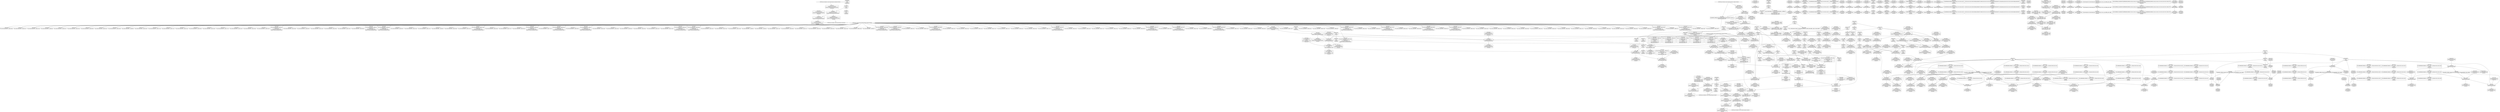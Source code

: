 digraph {
	"CONST[source:0(mediator),value:0(static)][purpose:{operation}][SrcIdx:1]"
	CE0x3cee1f0 [shape=record,shape=Mrecord,label="{CE0x3cee1f0|232:_%struct.super_block*,_:_CRE_90,91_}"]
	CE0x3cfeb80 [shape=record,shape=Mrecord,label="{CE0x3cfeb80|selinux_sb_statfs:s_root|security/selinux/hooks.c,2629}"]
	CE0x3cd0c80 [shape=record,shape=Mrecord,label="{CE0x3cd0c80|superblock_has_perm:tmp|*SummSource*}"]
	CE0x3cb2700 [shape=record,shape=Mrecord,label="{CE0x3cb2700|selinux_sb_statfs:tmp20|security/selinux/hooks.c,2625}"]
	CE0x3cf61a0 [shape=record,shape=Mrecord,label="{CE0x3cf61a0|232:_%struct.super_block*,_:_CRE_248,256_|*MultipleSource*|security/selinux/hooks.c,2629|Function::selinux_sb_statfs&Arg::dentry::}"]
	CE0x3d2b450 [shape=record,shape=Mrecord,label="{CE0x3d2b450|cred_sid:cred|Function::cred_sid&Arg::cred::}"]
	CE0x3d2f1c0 [shape=record,shape=Mrecord,label="{CE0x3d2f1c0|cred_sid:security|security/selinux/hooks.c,196}"]
	"CONST[source:2(external),value:2(dynamic)][purpose:{subject}][SrcIdx:2]"
	CE0x3d374e0 [shape=record,shape=Mrecord,label="{CE0x3d374e0|superblock_has_perm:tmp5|security/selinux/hooks.c,1865|*SummSink*}"]
	CE0x3d3a2d0 [shape=record,shape=Mrecord,label="{CE0x3d3a2d0|superblock_has_perm:tmp6|security/selinux/hooks.c,1866}"]
	CE0x3cad6d0 [shape=record,shape=Mrecord,label="{CE0x3cad6d0|selinux_sb_statfs:tmp5|security/selinux/hooks.c,2625|*SummSource*}"]
	CE0x3d2e9d0 [shape=record,shape=Mrecord,label="{CE0x3d2e9d0|_call_void_mcount()_#3|*SummSink*}"]
	CE0x3d3a440 [shape=record,shape=Mrecord,label="{CE0x3d3a440|avc_has_perm:ssid|Function::avc_has_perm&Arg::ssid::|*SummSink*}"]
	CE0x3cebb20 [shape=record,shape=Mrecord,label="{CE0x3cebb20|i8_10|*Constant*|*SummSink*}"]
	CE0x3d07e90 [shape=record,shape=Mrecord,label="{CE0x3d07e90|avc_has_perm:entry|*SummSource*}"]
	CE0x3c9abc0 [shape=record,shape=Mrecord,label="{CE0x3c9abc0|selinux_sb_statfs:if.then}"]
	CE0x3ce65d0 [shape=record,shape=Mrecord,label="{CE0x3ce65d0|GLOBAL:get_current|*Constant*|*SummSource*}"]
	CE0x3cede10 [shape=record,shape=Mrecord,label="{CE0x3cede10|232:_%struct.super_block*,_:_CRE_80,88_|*MultipleSource*|security/selinux/hooks.c,2629|Function::selinux_sb_statfs&Arg::dentry::}"]
	CE0x3cba590 [shape=record,shape=Mrecord,label="{CE0x3cba590|i64*_getelementptr_inbounds_(_11_x_i64_,_11_x_i64_*___llvm_gcov_ctr202,_i64_0,_i64_0)|*Constant*|*SummSource*}"]
	CE0x3cabe60 [shape=record,shape=Mrecord,label="{CE0x3cabe60|selinux_sb_statfs:if.then|*SummSink*}"]
	CE0x3c9b630 [shape=record,shape=Mrecord,label="{CE0x3c9b630|i64*_getelementptr_inbounds_(_11_x_i64_,_11_x_i64_*___llvm_gcov_ctr202,_i64_0,_i64_0)|*Constant*}"]
	CE0x3c97a60 [shape=record,shape=Mrecord,label="{CE0x3c97a60|i64_5|*Constant*}"]
	CE0x3cd2310 [shape=record,shape=Mrecord,label="{CE0x3cd2310|i8*_getelementptr_inbounds_(_25_x_i8_,_25_x_i8_*_.str3,_i32_0,_i32_0)|*Constant*|*SummSink*}"]
	CE0x3c9edb0 [shape=record,shape=Mrecord,label="{CE0x3c9edb0|selinux_sb_statfs:tmp11|security/selinux/hooks.c,2625|*SummSource*}"]
	CE0x3d3ed30 [shape=record,shape=Mrecord,label="{CE0x3d3ed30|GLOBAL:superblock_has_perm|*Constant*|*SummSink*}"]
	CE0x3cb6710 [shape=record,shape=Mrecord,label="{CE0x3cb6710|0:_i32,_4:_i32,_8:_i32,_12:_i32,_:_CMRE_12,16_|*MultipleSource*|security/selinux/hooks.c,196|*LoadInst*|security/selinux/hooks.c,196|security/selinux/hooks.c,197}"]
	CE0x3d3de80 [shape=record,shape=Mrecord,label="{CE0x3d3de80|selinux_sb_statfs:d_sb7|security/selinux/hooks.c,2630|*SummSink*}"]
	CE0x3cf76e0 [shape=record,shape=Mrecord,label="{CE0x3cf76e0|232:_%struct.super_block*,_:_CRE_310,311_}"]
	CE0x3cb2580 [shape=record,shape=Mrecord,label="{CE0x3cb2580|selinux_sb_statfs:tmp19|security/selinux/hooks.c,2625|*SummSink*}"]
	CE0x3ceb7e0 [shape=record,shape=Mrecord,label="{CE0x3ceb7e0|i8_10|*Constant*}"]
	CE0x3d4aee0 [shape=record,shape=Mrecord,label="{CE0x3d4aee0|GLOBAL:current_task|Global_var:current_task|*SummSink*}"]
	CE0x3ce6460 [shape=record,shape=Mrecord,label="{CE0x3ce6460|selinux_sb_statfs:call3|security/selinux/hooks.c,2625|*SummSink*}"]
	CE0x3d08ad0 [shape=record,shape=Mrecord,label="{CE0x3d08ad0|i64*_getelementptr_inbounds_(_2_x_i64_,_2_x_i64_*___llvm_gcov_ctr131,_i64_0,_i64_0)|*Constant*}"]
	CE0x3cf32c0 [shape=record,shape=Mrecord,label="{CE0x3cf32c0|232:_%struct.super_block*,_:_CRE_191,192_}"]
	CE0x3d3ac10 [shape=record,shape=Mrecord,label="{CE0x3d3ac10|i16_5|*Constant*|*SummSink*}"]
	CE0x3ce8f00 [shape=record,shape=Mrecord,label="{CE0x3ce8f00|selinux_sb_statfs:dentry|Function::selinux_sb_statfs&Arg::dentry::|*SummSource*}"]
	CE0x3ca72e0 [shape=record,shape=Mrecord,label="{CE0x3ca72e0|i64_1|*Constant*|*SummSource*}"]
	CE0x3ce6e80 [shape=record,shape=Mrecord,label="{CE0x3ce6e80|get_current:entry|*SummSink*}"]
	CE0x3cb6cd0 [shape=record,shape=Mrecord,label="{CE0x3cb6cd0|cred_sid:tmp6|security/selinux/hooks.c,197|*SummSink*}"]
	CE0x3cf6b50 [shape=record,shape=Mrecord,label="{CE0x3cf6b50|232:_%struct.super_block*,_:_CRE_288,296_|*MultipleSource*|security/selinux/hooks.c,2629|Function::selinux_sb_statfs&Arg::dentry::}"]
	CE0x3cf7960 [shape=record,shape=Mrecord,label="{CE0x3cf7960|232:_%struct.super_block*,_:_CRE_312,313_}"]
	CE0x3cb16a0 [shape=record,shape=Mrecord,label="{CE0x3cb16a0|232:_%struct.super_block*,_:_CRE_153,154_}"]
	CE0x3c9a5b0 [shape=record,shape=Mrecord,label="{CE0x3c9a5b0|selinux_sb_statfs:tobool1|security/selinux/hooks.c,2625|*SummSink*}"]
	CE0x3d3e470 [shape=record,shape=Mrecord,label="{CE0x3d3e470|GLOBAL:superblock_has_perm|*Constant*}"]
	CE0x3d3f1d0 [shape=record,shape=Mrecord,label="{CE0x3d3f1d0|i32_8|*Constant*}"]
	CE0x3caf360 [shape=record,shape=Mrecord,label="{CE0x3caf360|cred_sid:tmp}"]
	CE0x3cb7300 [shape=record,shape=Mrecord,label="{CE0x3cb7300|GLOBAL:get_current|*Constant*}"]
	CE0x3ce76d0 [shape=record,shape=Mrecord,label="{CE0x3ce76d0|i32_78|*Constant*|*SummSink*}"]
	CE0x3caad20 [shape=record,shape=Mrecord,label="{CE0x3caad20|i64_2|*Constant*}"]
	CE0x3ccc340 [shape=record,shape=Mrecord,label="{CE0x3ccc340|i64_1|*Constant*}"]
	CE0x3d3fff0 [shape=record,shape=Mrecord,label="{CE0x3d3fff0|superblock_has_perm:perms|Function::superblock_has_perm&Arg::perms::}"]
	CE0x3cf4f80 [shape=record,shape=Mrecord,label="{CE0x3cf4f80|232:_%struct.super_block*,_:_CRE_214,215_}"]
	CE0x530bb10 [shape=record,shape=Mrecord,label="{CE0x530bb10|selinux_sb_statfs:do.body|*SummSource*}"]
	CE0x3cf1ec0 [shape=record,shape=Mrecord,label="{CE0x3cf1ec0|232:_%struct.super_block*,_:_CRE_175,176_}"]
	CE0x3ca3140 [shape=record,shape=Mrecord,label="{CE0x3ca3140|selinux_sb_statfs:tmp14|security/selinux/hooks.c,2625}"]
	CE0x3c9a720 [shape=record,shape=Mrecord,label="{CE0x3c9a720|i64_4|*Constant*|*SummSource*}"]
	CE0x3d3ee60 [shape=record,shape=Mrecord,label="{CE0x3d3ee60|superblock_has_perm:entry}"]
	CE0x3c9d2b0 [shape=record,shape=Mrecord,label="{CE0x3c9d2b0|_call_void_mcount()_#3}"]
	CE0x3d37850 [shape=record,shape=Mrecord,label="{CE0x3d37850|superblock_has_perm:sid1|security/selinux/hooks.c,1866}"]
	CE0x3ca36f0 [shape=record,shape=Mrecord,label="{CE0x3ca36f0|i1_true|*Constant*|*SummSink*}"]
	CE0x3cfe950 [shape=record,shape=Mrecord,label="{CE0x3cfe950|selinux_sb_statfs:s_root|security/selinux/hooks.c,2629|*SummSink*}"]
	CE0x3cb6330 [shape=record,shape=Mrecord,label="{CE0x3cb6330|0:_i32,_4:_i32,_8:_i32,_12:_i32,_:_CMRE_8,12_|*MultipleSource*|security/selinux/hooks.c,196|*LoadInst*|security/selinux/hooks.c,196|security/selinux/hooks.c,197}"]
	CE0x3cafc00 [shape=record,shape=Mrecord,label="{CE0x3cafc00|selinux_sb_statfs:tmp9|security/selinux/hooks.c,2625|*SummSource*}"]
	CE0x3ca1100 [shape=record,shape=Mrecord,label="{CE0x3ca1100|selinux_sb_statfs:tmp13|security/selinux/hooks.c,2625|*SummSource*}"]
	CE0x3ca9860 [shape=record,shape=Mrecord,label="{CE0x3ca9860|selinux_sb_statfs:tmp6|security/selinux/hooks.c,2625}"]
	CE0x3cf1880 [shape=record,shape=Mrecord,label="{CE0x3cf1880|232:_%struct.super_block*,_:_CRE_170,171_}"]
	CE0x3cf3180 [shape=record,shape=Mrecord,label="{CE0x3cf3180|232:_%struct.super_block*,_:_CRE_190,191_}"]
	CE0x3ccc4f0 [shape=record,shape=Mrecord,label="{CE0x3ccc4f0|cred_sid:tmp2}"]
	CE0x3cad660 [shape=record,shape=Mrecord,label="{CE0x3cad660|selinux_sb_statfs:tmp5|security/selinux/hooks.c,2625}"]
	CE0x3c9b410 [shape=record,shape=Mrecord,label="{CE0x3c9b410|selinux_sb_statfs:entry|*SummSink*}"]
	CE0x3cb28a0 [shape=record,shape=Mrecord,label="{CE0x3cb28a0|selinux_sb_statfs:tmp20|security/selinux/hooks.c,2625|*SummSource*}"]
	CE0x3cf0fc0 [shape=record,shape=Mrecord,label="{CE0x3cf0fc0|232:_%struct.super_block*,_:_CRE_163,164_}"]
	CE0x3ce7b60 [shape=record,shape=Mrecord,label="{CE0x3ce7b60|selinux_sb_statfs:cred4|security/selinux/hooks.c,2625|*SummSource*}"]
	CE0x3ccc3b0 [shape=record,shape=Mrecord,label="{CE0x3ccc3b0|cred_sid:tmp1}"]
	CE0x3d2a280 [shape=record,shape=Mrecord,label="{CE0x3d2a280|GLOBAL:cred_sid|*Constant*|*SummSink*}"]
	CE0x3d2a950 [shape=record,shape=Mrecord,label="{CE0x3d2a950|_call_void_mcount()_#3}"]
	CE0x3d3e2d0 [shape=record,shape=Mrecord,label="{CE0x3d3e2d0|selinux_sb_statfs:tmp24|*LoadInst*|security/selinux/hooks.c,2630|*SummSource*}"]
	CE0x3cb57d0 [shape=record,shape=Mrecord,label="{CE0x3cb57d0|cred_sid:tmp5|security/selinux/hooks.c,196|*SummSink*}"]
	CE0x3c97550 [shape=record,shape=Mrecord,label="{CE0x3c97550|GLOBAL:selinux_sb_statfs.__warned|Global_var:selinux_sb_statfs.__warned}"]
	CE0x3cf19c0 [shape=record,shape=Mrecord,label="{CE0x3cf19c0|232:_%struct.super_block*,_:_CRE_171,172_}"]
	CE0x3d2af00 [shape=record,shape=Mrecord,label="{CE0x3d2af00|_call_void_mcount()_#3}"]
	CE0x3d3f880 [shape=record,shape=Mrecord,label="{CE0x3d3f880|superblock_has_perm:sb|Function::superblock_has_perm&Arg::sb::}"]
	CE0x3cece80 [shape=record,shape=Mrecord,label="{CE0x3cece80|232:_%struct.super_block*,_:_CRE_16,24_|*MultipleSource*|security/selinux/hooks.c,2629|Function::selinux_sb_statfs&Arg::dentry::}"]
	CE0x3cef1c0 [shape=record,shape=Mrecord,label="{CE0x3cef1c0|232:_%struct.super_block*,_:_CRE_146,147_}"]
	CE0x3cf04c0 [shape=record,shape=Mrecord,label="{CE0x3cf04c0|232:_%struct.super_block*,_:_CRE_154,155_}"]
	CE0x3c9f6f0 [shape=record,shape=Mrecord,label="{CE0x3c9f6f0|COLLAPSED:_GCMRE___llvm_gcov_ctr202_internal_global_11_x_i64_zeroinitializer:_elem_0:default:}"]
	CE0x3d08070 [shape=record,shape=Mrecord,label="{CE0x3d08070|avc_has_perm:requested|Function::avc_has_perm&Arg::requested::|*SummSource*}"]
	CE0x3cf1d80 [shape=record,shape=Mrecord,label="{CE0x3cf1d80|232:_%struct.super_block*,_:_CRE_174,175_}"]
	CE0x3cf4e40 [shape=record,shape=Mrecord,label="{CE0x3cf4e40|232:_%struct.super_block*,_:_CRE_213,214_}"]
	CE0x3c9f680 [shape=record,shape=Mrecord,label="{CE0x3c9f680|selinux_sb_statfs:tmp}"]
	CE0x3cf4a80 [shape=record,shape=Mrecord,label="{CE0x3cf4a80|232:_%struct.super_block*,_:_CRE_210,211_}"]
	CE0x3cba7f0 [shape=record,shape=Mrecord,label="{CE0x3cba7f0|selinux_sb_statfs:ad|security/selinux/hooks.c, 2626}"]
	CE0x3cb1ea0 [shape=record,shape=Mrecord,label="{CE0x3cb1ea0|i64*_getelementptr_inbounds_(_11_x_i64_,_11_x_i64_*___llvm_gcov_ctr202,_i64_0,_i64_10)|*Constant*}"]
	CE0x3cb0ec0 [shape=record,shape=Mrecord,label="{CE0x3cb0ec0|GLOBAL:lockdep_rcu_suspicious|*Constant*|*SummSource*}"]
	CE0x3cebc80 [shape=record,shape=Mrecord,label="{CE0x3cebc80|selinux_sb_statfs:dentry|Function::selinux_sb_statfs&Arg::dentry::}"]
	CE0x3d2fcd0 [shape=record,shape=Mrecord,label="{CE0x3d2fcd0|i64*_getelementptr_inbounds_(_2_x_i64_,_2_x_i64_*___llvm_gcov_ctr151,_i64_0,_i64_0)|*Constant*|*SummSink*}"]
	CE0x3ce5cd0 [shape=record,shape=Mrecord,label="{CE0x3ce5cd0|i32_16|*Constant*}"]
	CE0x3cec3b0 [shape=record,shape=Mrecord,label="{CE0x3cec3b0|i32_9|*Constant*|*SummSource*}"]
	CE0x3caf1b0 [shape=record,shape=Mrecord,label="{CE0x3caf1b0|i64*_getelementptr_inbounds_(_2_x_i64_,_2_x_i64_*___llvm_gcov_ctr131,_i64_0,_i64_0)|*Constant*|*SummSink*}"]
	CE0x3d3aef0 [shape=record,shape=Mrecord,label="{CE0x3d3aef0|avc_has_perm:tclass|Function::avc_has_perm&Arg::tclass::|*SummSource*}"]
	CE0x3cf3040 [shape=record,shape=Mrecord,label="{CE0x3cf3040|232:_%struct.super_block*,_:_CRE_189,190_}"]
	CE0x3d3dd10 [shape=record,shape=Mrecord,label="{CE0x3d3dd10|selinux_sb_statfs:d_sb7|security/selinux/hooks.c,2630|*SummSource*}"]
	CE0x3ceda30 [shape=record,shape=Mrecord,label="{CE0x3ceda30|232:_%struct.super_block*,_:_CRE_64,72_|*MultipleSource*|security/selinux/hooks.c,2629|Function::selinux_sb_statfs&Arg::dentry::}"]
	CE0x3d3d220 [shape=record,shape=Mrecord,label="{CE0x3d3d220|get_current:tmp2}"]
	CE0x3ca6550 [shape=record,shape=Mrecord,label="{CE0x3ca6550|selinux_sb_statfs:call|security/selinux/hooks.c,2625|*SummSource*}"]
	CE0x3d2b710 [shape=record,shape=Mrecord,label="{CE0x3d2b710|cred_sid:cred|Function::cred_sid&Arg::cred::|*SummSink*}"]
	CE0x3ca1090 [shape=record,shape=Mrecord,label="{CE0x3ca1090|selinux_sb_statfs:tmp13|security/selinux/hooks.c,2625}"]
	CE0x3cf23c0 [shape=record,shape=Mrecord,label="{CE0x3cf23c0|232:_%struct.super_block*,_:_CRE_179,180_}"]
	CE0x3cab600 [shape=record,shape=Mrecord,label="{CE0x3cab600|selinux_sb_statfs:if.end|*SummSource*}"]
	CE0x3cb23f0 [shape=record,shape=Mrecord,label="{CE0x3cb23f0|i64*_getelementptr_inbounds_(_11_x_i64_,_11_x_i64_*___llvm_gcov_ctr202,_i64_0,_i64_10)|*Constant*|*SummSource*}"]
	CE0x3d07f90 [shape=record,shape=Mrecord,label="{CE0x3d07f90|avc_has_perm:requested|Function::avc_has_perm&Arg::requested::}"]
	CE0x3cedc20 [shape=record,shape=Mrecord,label="{CE0x3cedc20|232:_%struct.super_block*,_:_CRE_72,80_|*MultipleSource*|security/selinux/hooks.c,2629|Function::selinux_sb_statfs&Arg::dentry::}"]
	CE0x3cf3a40 [shape=record,shape=Mrecord,label="{CE0x3cf3a40|232:_%struct.super_block*,_:_CRE_197,198_}"]
	CE0x3ca9670 [shape=record,shape=Mrecord,label="{CE0x3ca9670|selinux_sb_statfs:land.lhs.true2}"]
	CE0x3cb7dd0 [shape=record,shape=Mrecord,label="{CE0x3cb7dd0|selinux_sb_statfs:tmp18|security/selinux/hooks.c,2625|*SummSink*}"]
	CE0x3cf5c00 [shape=record,shape=Mrecord,label="{CE0x3cf5c00|232:_%struct.super_block*,_:_CRE_304,305_}"]
	CE0x3cf6390 [shape=record,shape=Mrecord,label="{CE0x3cf6390|232:_%struct.super_block*,_:_CRE_256,264_|*MultipleSource*|security/selinux/hooks.c,2629|Function::selinux_sb_statfs&Arg::dentry::}"]
	CE0x3cce3e0 [shape=record,shape=Mrecord,label="{CE0x3cce3e0|get_current:tmp3}"]
	CE0x3d2a760 [shape=record,shape=Mrecord,label="{CE0x3d2a760|superblock_has_perm:tmp3|*SummSource*}"]
	CE0x3d2b7e0 [shape=record,shape=Mrecord,label="{CE0x3d2b7e0|_ret_i32_%tmp6,_!dbg_!27716|security/selinux/hooks.c,197}"]
	CE0x59cc0a0 [shape=record,shape=Mrecord,label="{CE0x59cc0a0|selinux_sb_statfs:land.lhs.true}"]
	CE0x3cb4b80 [shape=record,shape=Mrecord,label="{CE0x3cb4b80|i8*_getelementptr_inbounds_(_45_x_i8_,_45_x_i8_*_.str12,_i32_0,_i32_0)|*Constant*|*SummSource*}"]
	CE0x3caf3d0 [shape=record,shape=Mrecord,label="{CE0x3caf3d0|COLLAPSED:_GCMRE___llvm_gcov_ctr131_internal_global_2_x_i64_zeroinitializer:_elem_0:default:}"]
	CE0x3d3afc0 [shape=record,shape=Mrecord,label="{CE0x3d3afc0|avc_has_perm:tclass|Function::avc_has_perm&Arg::tclass::|*SummSink*}"]
	CE0x3ccd190 [shape=record,shape=Mrecord,label="{CE0x3ccd190|i64*_getelementptr_inbounds_(_11_x_i64_,_11_x_i64_*___llvm_gcov_ctr202,_i64_0,_i64_1)|*Constant*|*SummSource*}"]
	CE0x3d07c10 [shape=record,shape=Mrecord,label="{CE0x3d07c10|i32_(i32,_i32,_i16,_i32,_%struct.common_audit_data*)*_bitcast_(i32_(i32,_i32,_i16,_i32,_%struct.common_audit_data.495*)*_avc_has_perm_to_i32_(i32,_i32,_i16,_i32,_%struct.common_audit_data*)*)|*Constant*|*SummSink*}"]
	CE0x3ccdbd0 [shape=record,shape=Mrecord,label="{CE0x3ccdbd0|selinux_sb_statfs:tmp8|security/selinux/hooks.c,2625}"]
	CE0x3ccbea0 [shape=record,shape=Mrecord,label="{CE0x3ccbea0|i64_2|*Constant*|*SummSource*}"]
	CE0x3cd1100 [shape=record,shape=Mrecord,label="{CE0x3cd1100|i32_2625|*Constant*}"]
	CE0x5030b00 [shape=record,shape=Mrecord,label="{CE0x5030b00|i64_3|*Constant*|*SummSource*}"]
	CE0x3cf2280 [shape=record,shape=Mrecord,label="{CE0x3cf2280|232:_%struct.super_block*,_:_CRE_178,179_}"]
	CE0x3cba010 [shape=record,shape=Mrecord,label="{CE0x3cba010|selinux_sb_statfs:tmp7|security/selinux/hooks.c,2625}"]
	CE0x3cf37c0 [shape=record,shape=Mrecord,label="{CE0x3cf37c0|232:_%struct.super_block*,_:_CRE_195,196_}"]
	CE0x3cf1380 [shape=record,shape=Mrecord,label="{CE0x3cf1380|232:_%struct.super_block*,_:_CRE_166,167_}"]
	CE0x3d08c80 [shape=record,shape=Mrecord,label="{CE0x3d08c80|cred_sid:bb}"]
	CE0x3d07470 [shape=record,shape=Mrecord,label="{CE0x3d07470|avc_has_perm:ssid|Function::avc_has_perm&Arg::ssid::}"]
	CE0x3cb3670 [shape=record,shape=Mrecord,label="{CE0x3cb3670|i8_1|*Constant*|*SummSource*}"]
	CE0x3d4dcc0 [shape=record,shape=Mrecord,label="{CE0x3d4dcc0|cred_sid:tmp2|*SummSink*}"]
	CE0x3cf0840 [shape=record,shape=Mrecord,label="{CE0x3cf0840|232:_%struct.super_block*,_:_CRE_157,158_}"]
	CE0x3caaa80 [shape=record,shape=Mrecord,label="{CE0x3caaa80|get_current:tmp|*SummSink*}"]
	CE0x3ce7620 [shape=record,shape=Mrecord,label="{CE0x3ce7620|i32_78|*Constant*}"]
	CE0x3d2e430 [shape=record,shape=Mrecord,label="{CE0x3d2e430|cred_sid:tmp3|*SummSource*}"]
	CE0x3ca7270 [shape=record,shape=Mrecord,label="{CE0x3ca7270|i64_1|*Constant*}"]
	CE0x3cf5e80 [shape=record,shape=Mrecord,label="{CE0x3cf5e80|232:_%struct.super_block*,_:_CRE_232,240_|*MultipleSource*|security/selinux/hooks.c,2629|Function::selinux_sb_statfs&Arg::dentry::}"]
	CE0x3cf2500 [shape=record,shape=Mrecord,label="{CE0x3cf2500|232:_%struct.super_block*,_:_CRE_180,181_}"]
	CE0x3cf46c0 [shape=record,shape=Mrecord,label="{CE0x3cf46c0|232:_%struct.super_block*,_:_CRE_207,208_}"]
	CE0x3cb1fb0 [shape=record,shape=Mrecord,label="{CE0x3cb1fb0|selinux_sb_statfs:tmp19|security/selinux/hooks.c,2625}"]
	CE0x3d3db90 [shape=record,shape=Mrecord,label="{CE0x3d3db90|selinux_sb_statfs:tmp24|*LoadInst*|security/selinux/hooks.c,2630}"]
	CE0x3cee7b0 [shape=record,shape=Mrecord,label="{CE0x3cee7b0|232:_%struct.super_block*,_:_CRE_94,95_}"]
	CE0x3cf5d40 [shape=record,shape=Mrecord,label="{CE0x3cf5d40|232:_%struct.super_block*,_:_CRE_224,232_|*MultipleSource*|security/selinux/hooks.c,2629|Function::selinux_sb_statfs&Arg::dentry::}"]
	CE0x3c9e370 [shape=record,shape=Mrecord,label="{CE0x3c9e370|selinux_sb_statfs:tmp3}"]
	CE0x3c974e0 [shape=record,shape=Mrecord,label="{CE0x3c974e0|GLOBAL:__llvm_gcov_ctr202|Global_var:__llvm_gcov_ctr202|*SummSink*}"]
	CE0x3cae0a0 [shape=record,shape=Mrecord,label="{CE0x3cae0a0|selinux_sb_statfs:tmp4|security/selinux/hooks.c,2625|*SummSource*}"]
	CE0x3c973b0 [shape=record,shape=Mrecord,label="{CE0x3c973b0|i64_0|*Constant*|*SummSink*}"]
	CE0x3cb9d00 [shape=record,shape=Mrecord,label="{CE0x3cb9d00|selinux_sb_statfs:land.lhs.true2|*SummSource*}"]
	CE0x3cadb00 [shape=record,shape=Mrecord,label="{CE0x3cadb00|selinux_sb_statfs:entry}"]
	CE0x3d3a500 [shape=record,shape=Mrecord,label="{CE0x3d3a500|avc_has_perm:tsid|Function::avc_has_perm&Arg::tsid::}"]
	CE0x3ca32e0 [shape=record,shape=Mrecord,label="{CE0x3ca32e0|selinux_sb_statfs:tmp14|security/selinux/hooks.c,2625|*SummSink*}"]
	CE0x3d2e5e0 [shape=record,shape=Mrecord,label="{CE0x3d2e5e0|cred_sid:tmp3|*SummSink*}"]
	CE0x3cf3400 [shape=record,shape=Mrecord,label="{CE0x3cf3400|232:_%struct.super_block*,_:_CRE_192,193_}"]
	CE0x3c978f0 [shape=record,shape=Mrecord,label="{CE0x3c978f0|selinux_sb_statfs:tmp9|security/selinux/hooks.c,2625|*SummSink*}"]
	CE0x3cfe800 [shape=record,shape=Mrecord,label="{CE0x3cfe800|i32_12|*Constant*|*SummSink*}"]
	"CONST[source:0(mediator),value:2(dynamic)][purpose:{subject}][SrcIdx:3]"
	CE0x3d2c4c0 [shape=record,shape=Mrecord,label="{CE0x3d2c4c0|_ret_i32_%call8,_!dbg_!27749|security/selinux/hooks.c,2630|*SummSink*}"]
	CE0x3ca31b0 [shape=record,shape=Mrecord,label="{CE0x3ca31b0|selinux_sb_statfs:tmp14|security/selinux/hooks.c,2625|*SummSource*}"]
	CE0x3cf8360 [shape=record,shape=Mrecord,label="{CE0x3cf8360|selinux_sb_statfs:tmp22|*LoadInst*|security/selinux/hooks.c,2629}"]
	CE0x3cf3900 [shape=record,shape=Mrecord,label="{CE0x3cf3900|232:_%struct.super_block*,_:_CRE_196,197_}"]
	CE0x3cb79c0 [shape=record,shape=Mrecord,label="{CE0x3cb79c0|selinux_sb_statfs:tmp17|security/selinux/hooks.c,2625|*SummSink*}"]
	CE0x3d4ae50 [shape=record,shape=Mrecord,label="{CE0x3d4ae50|GLOBAL:current_task|Global_var:current_task|*SummSource*}"]
	CE0x3ca0cc0 [shape=record,shape=Mrecord,label="{CE0x3ca0cc0|i1_true|*Constant*}"]
	CE0x3cb7100 [shape=record,shape=Mrecord,label="{CE0x3cb7100|i64*_getelementptr_inbounds_(_11_x_i64_,_11_x_i64_*___llvm_gcov_ctr202,_i64_0,_i64_9)|*Constant*|*SummSource*}"]
	CE0x3cc98c0 [shape=record,shape=Mrecord,label="{CE0x3cc98c0|get_current:tmp1|*SummSink*}"]
	CE0x3d2ae60 [shape=record,shape=Mrecord,label="{CE0x3d2ae60|get_current:tmp3|*SummSink*}"]
	CE0x3cba860 [shape=record,shape=Mrecord,label="{CE0x3cba860|selinux_sb_statfs:ad|security/selinux/hooks.c, 2626|*SummSource*}"]
	CE0x3ceee40 [shape=record,shape=Mrecord,label="{CE0x3ceee40|232:_%struct.super_block*,_:_CRE_112,144_|*MultipleSource*|security/selinux/hooks.c,2629|Function::selinux_sb_statfs&Arg::dentry::}"]
	CE0x3cb9050 [shape=record,shape=Mrecord,label="{CE0x3cb9050|i64*_getelementptr_inbounds_(_2_x_i64_,_2_x_i64_*___llvm_gcov_ctr151,_i64_0,_i64_0)|*Constant*}"]
	CE0x3c9f760 [shape=record,shape=Mrecord,label="{CE0x3c9f760|selinux_sb_statfs:tmp|*SummSource*}"]
	CE0x3d2c160 [shape=record,shape=Mrecord,label="{CE0x3d2c160|superblock_has_perm:ad|Function::superblock_has_perm&Arg::ad::|*SummSink*}"]
	CE0x3cb7be0 [shape=record,shape=Mrecord,label="{CE0x3cb7be0|selinux_sb_statfs:tmp18|security/selinux/hooks.c,2625}"]
	CE0x3d2ea90 [shape=record,shape=Mrecord,label="{CE0x3d2ea90|i32_22|*Constant*}"]
	CE0x3cf05c0 [shape=record,shape=Mrecord,label="{CE0x3cf05c0|232:_%struct.super_block*,_:_CRE_155,156_}"]
	CE0x496e320 [shape=record,shape=Mrecord,label="{CE0x496e320|i32_0|*Constant*}"]
	CE0x3cf2f00 [shape=record,shape=Mrecord,label="{CE0x3cf2f00|232:_%struct.super_block*,_:_CRE_188,189_}"]
	CE0x3cf6960 [shape=record,shape=Mrecord,label="{CE0x3cf6960|232:_%struct.super_block*,_:_CRE_280,288_|*MultipleSource*|security/selinux/hooks.c,2629|Function::selinux_sb_statfs&Arg::dentry::}"]
	CE0x3cb5bd0 [shape=record,shape=Mrecord,label="{CE0x3cb5bd0|i32_1|*Constant*}"]
	CE0x3c9f050 [shape=record,shape=Mrecord,label="{CE0x3c9f050|selinux_sb_statfs:tmp12|security/selinux/hooks.c,2625}"]
	CE0x3d2b230 [shape=record,shape=Mrecord,label="{CE0x3d2b230|cred_sid:entry|*SummSource*}"]
	CE0x3cb5fa0 [shape=record,shape=Mrecord,label="{CE0x3cb5fa0|cred_sid:sid|security/selinux/hooks.c,197|*SummSink*}"]
	CE0x3cf1740 [shape=record,shape=Mrecord,label="{CE0x3cf1740|232:_%struct.super_block*,_:_CRE_169,170_}"]
	CE0x3ced430 [shape=record,shape=Mrecord,label="{CE0x3ced430|232:_%struct.super_block*,_:_CRE_40,48_|*MultipleSource*|security/selinux/hooks.c,2629|Function::selinux_sb_statfs&Arg::dentry::}"]
	CE0x3d29ec0 [shape=record,shape=Mrecord,label="{CE0x3d29ec0|superblock_has_perm:call|security/selinux/hooks.c,1863|*SummSource*}"]
	CE0x3d3aae0 [shape=record,shape=Mrecord,label="{CE0x3d3aae0|i16_5|*Constant*|*SummSource*}"]
	CE0x3cf7d20 [shape=record,shape=Mrecord,label="{CE0x3cf7d20|232:_%struct.super_block*,_:_CRE_315,316_}"]
	CE0x3cf0e80 [shape=record,shape=Mrecord,label="{CE0x3cf0e80|232:_%struct.super_block*,_:_CRE_162,163_}"]
	CE0x3cf70b0 [shape=record,shape=Mrecord,label="{CE0x3cf70b0|i32_12|*Constant*}"]
	CE0x3ca3450 [shape=record,shape=Mrecord,label="{CE0x3ca3450|i1_true|*Constant*|*SummSource*}"]
	CE0x3cd1450 [shape=record,shape=Mrecord,label="{CE0x3cd1450|i64_0|*Constant*}"]
	CE0x3cf28c0 [shape=record,shape=Mrecord,label="{CE0x3cf28c0|232:_%struct.super_block*,_:_CRE_183,184_}"]
	CE0x3cb11a0 [shape=record,shape=Mrecord,label="{CE0x3cb11a0|232:_%struct.super_block*,_:_CRE_149,150_}"]
	CE0x3cb4ac0 [shape=record,shape=Mrecord,label="{CE0x3cb4ac0|i8*_getelementptr_inbounds_(_45_x_i8_,_45_x_i8_*_.str12,_i32_0,_i32_0)|*Constant*}"]
	CE0x3ca2fe0 [shape=record,shape=Mrecord,label="{CE0x3ca2fe0|superblock_has_perm:bb|*SummSink*}"]
	CE0x3cf3cc0 [shape=record,shape=Mrecord,label="{CE0x3cf3cc0|232:_%struct.super_block*,_:_CRE_199,200_}"]
	CE0x3cf0700 [shape=record,shape=Mrecord,label="{CE0x3cf0700|232:_%struct.super_block*,_:_CRE_156,157_}"]
	CE0x3cb1c00 [shape=record,shape=Mrecord,label="{CE0x3cb1c00|selinux_sb_statfs:tmp16|security/selinux/hooks.c,2625}"]
	CE0x3cf5ac0 [shape=record,shape=Mrecord,label="{CE0x3cf5ac0|232:_%struct.super_block*,_:_CRE_223,224_}"]
	CE0x3cf6f30 [shape=record,shape=Mrecord,label="{CE0x3cf6f30|232:_%struct.super_block*,_:_CRE_305,306_}"]
	CE0x3c9e170 [shape=record,shape=Mrecord,label="{CE0x3c9e170|selinux_sb_statfs:tmp2|*SummSource*}"]
	CE0x3cb5d40 [shape=record,shape=Mrecord,label="{CE0x3cb5d40|cred_sid:sid|security/selinux/hooks.c,197}"]
	CE0x3d3fe10 [shape=record,shape=Mrecord,label="{CE0x3d3fe10|i32_8|*Constant*|*SummSink*}"]
	CE0x3cb1420 [shape=record,shape=Mrecord,label="{CE0x3cb1420|232:_%struct.super_block*,_:_CRE_151,152_}"]
	CE0x3d07a40 [shape=record,shape=Mrecord,label="{CE0x3d07a40|i32_(i32,_i32,_i16,_i32,_%struct.common_audit_data*)*_bitcast_(i32_(i32,_i32,_i16,_i32,_%struct.common_audit_data.495*)*_avc_has_perm_to_i32_(i32,_i32,_i16,_i32,_%struct.common_audit_data*)*)|*Constant*|*SummSource*}"]
	CE0x3caa940 [shape=record,shape=Mrecord,label="{CE0x3caa940|selinux_sb_statfs:if.then|*SummSource*}"]
	CE0x3cf4940 [shape=record,shape=Mrecord,label="{CE0x3cf4940|232:_%struct.super_block*,_:_CRE_209,210_}"]
	CE0x3ccc020 [shape=record,shape=Mrecord,label="{CE0x3ccc020|selinux_sb_statfs:tmp4|security/selinux/hooks.c,2625|*SummSink*}"]
	CE0x3d299a0 [shape=record,shape=Mrecord,label="{CE0x3d299a0|superblock_has_perm:ad|Function::superblock_has_perm&Arg::ad::|*SummSource*}"]
	CE0x3cf3b80 [shape=record,shape=Mrecord,label="{CE0x3cf3b80|232:_%struct.super_block*,_:_CRE_198,199_}"]
	CE0x3cab120 [shape=record,shape=Mrecord,label="{CE0x3cab120|selinux_sb_statfs:do.end}"]
	CE0x3ca81e0 [shape=record,shape=Mrecord,label="{CE0x3ca81e0|get_current:tmp4|./arch/x86/include/asm/current.h,14}"]
	CE0x3d25fd0 [shape=record,shape=Mrecord,label="{CE0x3d25fd0|selinux_sb_statfs:tmp23|security/selinux/hooks.c,2629|*SummSink*}"]
	CE0x3ce5f90 [shape=record,shape=Mrecord,label="{CE0x3ce5f90|superblock_has_perm:s_security|security/selinux/hooks.c,1865}"]
	CE0x3cf3540 [shape=record,shape=Mrecord,label="{CE0x3cf3540|232:_%struct.super_block*,_:_CRE_193,194_}"]
	CE0x3c9e1e0 [shape=record,shape=Mrecord,label="{CE0x3c9e1e0|selinux_sb_statfs:tmp2|*SummSink*}"]
	CE0x3cf2c80 [shape=record,shape=Mrecord,label="{CE0x3cf2c80|232:_%struct.super_block*,_:_CRE_186,187_}"]
	CE0x3cf3e00 [shape=record,shape=Mrecord,label="{CE0x3cf3e00|232:_%struct.super_block*,_:_CRE_200,201_}"]
	CE0x3ca95d0 [shape=record,shape=Mrecord,label="{CE0x3ca95d0|selinux_sb_statfs:do.end|*SummSink*}"]
	CE0x3d26420 [shape=record,shape=Mrecord,label="{CE0x3d26420|_ret_i32_%call2,_!dbg_!27722|security/selinux/hooks.c,1866|*SummSource*}"]
	CE0x3d3a3a0 [shape=record,shape=Mrecord,label="{CE0x3d3a3a0|superblock_has_perm:tmp6|security/selinux/hooks.c,1866|*SummSource*}"]
	CE0x3cb3280 [shape=record,shape=Mrecord,label="{CE0x3cb3280|selinux_sb_statfs:tmp15|security/selinux/hooks.c,2625}"]
	CE0x3cf6010 [shape=record,shape=Mrecord,label="{CE0x3cf6010|232:_%struct.super_block*,_:_CRE_240,248_|*MultipleSource*|security/selinux/hooks.c,2629|Function::selinux_sb_statfs&Arg::dentry::}"]
	CE0x3cb2be0 [shape=record,shape=Mrecord,label="{CE0x3cb2be0|selinux_sb_statfs:tmp20|security/selinux/hooks.c,2625|*SummSink*}"]
	CE0x3cee3e0 [shape=record,shape=Mrecord,label="{CE0x3cee3e0|232:_%struct.super_block*,_:_CRE_91,92_}"]
	CE0x3d3f400 [shape=record,shape=Mrecord,label="{CE0x3d3f400|superblock_has_perm:cred|Function::superblock_has_perm&Arg::cred::}"]
	CE0x3ceecb0 [shape=record,shape=Mrecord,label="{CE0x3ceecb0|232:_%struct.super_block*,_:_CRE_104,112_|*MultipleSource*|security/selinux/hooks.c,2629|Function::selinux_sb_statfs&Arg::dentry::}"]
	CE0x3cf7310 [shape=record,shape=Mrecord,label="{CE0x3cf7310|232:_%struct.super_block*,_:_CRE_307,308_}"]
	CE0x3cf80e0 [shape=record,shape=Mrecord,label="{CE0x3cf80e0|232:_%struct.super_block*,_:_CRE_318,319_}"]
	CE0x3ce8080 [shape=record,shape=Mrecord,label="{CE0x3ce8080|selinux_sb_statfs:tmp21|security/selinux/hooks.c,2625|*SummSink*}"]
	CE0x3cf4300 [shape=record,shape=Mrecord,label="{CE0x3cf4300|232:_%struct.super_block*,_:_CRE_204,205_}"]
	CE0x3d3d850 [shape=record,shape=Mrecord,label="{CE0x3d3d850|selinux_sb_statfs:dentry6|security/selinux/hooks.c,2629|*SummSource*}"]
	CE0x3d294b0 [shape=record,shape=Mrecord,label="{CE0x3d294b0|%struct.task_struct*_(%struct.task_struct**)*_asm_movq_%gs:$_1:P_,$0_,_r,im,_dirflag_,_fpsr_,_flags_|*SummSink*}"]
	CE0x3ce8670 [shape=record,shape=Mrecord,label="{CE0x3ce8670|0:_i8,_8:_%struct.dentry*,_24:_%struct.selinux_audit_data*,_:_SCMRE_0,1_|*MultipleSource*|security/selinux/hooks.c, 2626|security/selinux/hooks.c,2628}"]
	CE0x3d37b40 [shape=record,shape=Mrecord,label="{CE0x3d37b40|superblock_has_perm:sid1|security/selinux/hooks.c,1866|*SummSource*}"]
	CE0x3d2ffa0 [shape=record,shape=Mrecord,label="{CE0x3d2ffa0|i64*_getelementptr_inbounds_(_2_x_i64_,_2_x_i64_*___llvm_gcov_ctr98,_i64_0,_i64_0)|*Constant*|*SummSink*}"]
	CE0x3d37230 [shape=record,shape=Mrecord,label="{CE0x3d37230|superblock_has_perm:tmp5|security/selinux/hooks.c,1865}"]
	CE0x3ca1780 [shape=record,shape=Mrecord,label="{CE0x3ca1780|superblock_has_perm:tmp6|security/selinux/hooks.c,1866|*SummSink*}"]
	CE0x3cf5200 [shape=record,shape=Mrecord,label="{CE0x3cf5200|232:_%struct.super_block*,_:_CRE_216,217_}"]
	CE0x3d2fe50 [shape=record,shape=Mrecord,label="{CE0x3d2fe50|superblock_has_perm:tmp}"]
	CE0x3cf4d00 [shape=record,shape=Mrecord,label="{CE0x3cf4d00|232:_%struct.super_block*,_:_CRE_212,213_}"]
	CE0x3cec0a0 [shape=record,shape=Mrecord,label="{CE0x3cec0a0|selinux_sb_statfs:dentry|Function::selinux_sb_statfs&Arg::dentry::|*SummSink*}"]
	CE0x3d4d7c0 [shape=record,shape=Mrecord,label="{CE0x3d4d7c0|i64*_getelementptr_inbounds_(_2_x_i64_,_2_x_i64_*___llvm_gcov_ctr131,_i64_0,_i64_1)|*Constant*|*SummSource*}"]
	CE0x3d3d9c0 [shape=record,shape=Mrecord,label="{CE0x3d3d9c0|selinux_sb_statfs:dentry6|security/selinux/hooks.c,2629|*SummSink*}"]
	CE0x3d2a210 [shape=record,shape=Mrecord,label="{CE0x3d2a210|GLOBAL:cred_sid|*Constant*|*SummSource*}"]
	CE0x3cee8f0 [shape=record,shape=Mrecord,label="{CE0x3cee8f0|232:_%struct.super_block*,_:_CRE_95,96_}"]
	CE0x354d010 [shape=record,shape=Mrecord,label="{CE0x354d010|selinux_sb_statfs:do.body}"]
	CE0x3d3e5e0 [shape=record,shape=Mrecord,label="{CE0x3d3e5e0|selinux_sb_statfs:call8|security/selinux/hooks.c,2630}"]
	CE0x3cab2e0 [shape=record,shape=Mrecord,label="{CE0x3cab2e0|i64*_getelementptr_inbounds_(_2_x_i64_,_2_x_i64_*___llvm_gcov_ctr98,_i64_0,_i64_1)|*Constant*}"]
	CE0x3ce5f20 [shape=record,shape=Mrecord,label="{CE0x3ce5f20|superblock_has_perm:tmp4|*LoadInst*|security/selinux/hooks.c,1865}"]
	CE0x3cf7e60 [shape=record,shape=Mrecord,label="{CE0x3cf7e60|232:_%struct.super_block*,_:_CRE_316,317_}"]
	CE0x3cd1ae0 [shape=record,shape=Mrecord,label="{CE0x3cd1ae0|_call_void_lockdep_rcu_suspicious(i8*_getelementptr_inbounds_(_25_x_i8_,_25_x_i8_*_.str3,_i32_0,_i32_0),_i32_2625,_i8*_getelementptr_inbounds_(_45_x_i8_,_45_x_i8_*_.str12,_i32_0,_i32_0))_#10,_!dbg_!27728|security/selinux/hooks.c,2625|*SummSink*}"]
	CE0x3d37de0 [shape=record,shape=Mrecord,label="{CE0x3d37de0|8:_i32,_:_CRE_8,12_|*MultipleSource*|*LoadInst*|security/selinux/hooks.c,1865|security/selinux/hooks.c,1865|security/selinux/hooks.c,1866}"]
	CE0x3cb12e0 [shape=record,shape=Mrecord,label="{CE0x3cb12e0|232:_%struct.super_block*,_:_CRE_150,151_}"]
	CE0x3cf72a0 [shape=record,shape=Mrecord,label="{CE0x3cf72a0|232:_%struct.super_block*,_:_CRE_308,309_}"]
	CE0x3d261c0 [shape=record,shape=Mrecord,label="{CE0x3d261c0|selinux_sb_statfs:u|security/selinux/hooks.c,2629|*SummSink*}"]
	CE0x3cb5520 [shape=record,shape=Mrecord,label="{CE0x3cb5520|cred_sid:tmp4|*LoadInst*|security/selinux/hooks.c,196|*SummSink*}"]
	CE0x3cc8510 [shape=record,shape=Mrecord,label="{CE0x3cc8510|i64*_getelementptr_inbounds_(_2_x_i64_,_2_x_i64_*___llvm_gcov_ctr131,_i64_0,_i64_0)|*Constant*|*SummSource*}"]
	CE0x3ca7350 [shape=record,shape=Mrecord,label="{CE0x3ca7350|i64_1|*Constant*|*SummSink*}"]
	CE0x3cf7aa0 [shape=record,shape=Mrecord,label="{CE0x3cf7aa0|232:_%struct.super_block*,_:_CRE_313,314_}"]
	CE0x3d3dc00 [shape=record,shape=Mrecord,label="{CE0x3d3dc00|selinux_sb_statfs:d_sb7|security/selinux/hooks.c,2630}"]
	CE0x3cf85e0 [shape=record,shape=Mrecord,label="{CE0x3cf85e0|selinux_sb_statfs:tmp22|*LoadInst*|security/selinux/hooks.c,2629|*SummSink*}"]
	CE0x3d4b260 [shape=record,shape=Mrecord,label="{CE0x3d4b260|get_current:tmp4|./arch/x86/include/asm/current.h,14|*SummSource*}"]
	CE0x3ca2e50 [shape=record,shape=Mrecord,label="{CE0x3ca2e50|superblock_has_perm:bb|*SummSource*}"]
	CE0x3d079b0 [shape=record,shape=Mrecord,label="{CE0x3d079b0|superblock_has_perm:call2|security/selinux/hooks.c,1866|*SummSink*}"]
	CE0x3d2e960 [shape=record,shape=Mrecord,label="{CE0x3d2e960|_call_void_mcount()_#3|*SummSource*}"]
	CE0x3d35c50 [shape=record,shape=Mrecord,label="{CE0x3d35c50|COLLAPSED:_GCMRE___llvm_gcov_ctr98_internal_global_2_x_i64_zeroinitializer:_elem_0:default:}"]
	CE0x354d110 [shape=record,shape=Mrecord,label="{CE0x354d110|selinux_sb_statfs:do.body|*SummSink*}"]
	CE0x3cb3950 [shape=record,shape=Mrecord,label="{CE0x3cb3950|i8_1|*Constant*|*SummSink*}"]
	CE0x3cf2b40 [shape=record,shape=Mrecord,label="{CE0x3cf2b40|232:_%struct.super_block*,_:_CRE_185,186_}"]
	CE0x3c9d130 [shape=record,shape=Mrecord,label="{CE0x3c9d130|selinux_sb_statfs:tmp3|*SummSource*}"]
	CE0x3ca64b0 [shape=record,shape=Mrecord,label="{CE0x3ca64b0|selinux_sb_statfs:call|security/selinux/hooks.c,2625}"]
	"CONST[source:1(input),value:2(dynamic)][purpose:{object}][SrcIdx:0]"
	CE0x3d2f150 [shape=record,shape=Mrecord,label="{CE0x3d2f150|i32_0|*Constant*}"]
	"CONST[source:0(mediator),value:0(static)][purpose:{operation}]"
	CE0x3cacbf0 [shape=record,shape=Mrecord,label="{CE0x3cacbf0|selinux_sb_statfs:tmp8|security/selinux/hooks.c,2625|*SummSink*}"]
	CE0x3ccc0b0 [shape=record,shape=Mrecord,label="{CE0x3ccc0b0|i64*_getelementptr_inbounds_(_11_x_i64_,_11_x_i64_*___llvm_gcov_ctr202,_i64_0,_i64_1)|*Constant*|*SummSink*}"]
	CE0x3cab700 [shape=record,shape=Mrecord,label="{CE0x3cab700|get_current:tmp1|*SummSource*}"]
	CE0x3cab190 [shape=record,shape=Mrecord,label="{CE0x3cab190|selinux_sb_statfs:do.end|*SummSource*}"]
	CE0x3cebf10 [shape=record,shape=Mrecord,label="{CE0x3cebf10|232:_%struct.super_block*,_:_CRE_88,89_}"]
	CE0x3cf1100 [shape=record,shape=Mrecord,label="{CE0x3cf1100|232:_%struct.super_block*,_:_CRE_164,165_}"]
	CE0x3cad810 [shape=record,shape=Mrecord,label="{CE0x3cad810|selinux_sb_statfs:tmp5|security/selinux/hooks.c,2625|*SummSink*}"]
	CE0x3cf5340 [shape=record,shape=Mrecord,label="{CE0x3cf5340|232:_%struct.super_block*,_:_CRE_217,218_}"]
	CE0x59cc140 [shape=record,shape=Mrecord,label="{CE0x59cc140|selinux_sb_statfs:land.lhs.true|*SummSource*}"]
	CE0x3d2c230 [shape=record,shape=Mrecord,label="{CE0x3d2c230|superblock_has_perm:perms|Function::superblock_has_perm&Arg::perms::|*SummSink*}"]
	CE0x3cb4c80 [shape=record,shape=Mrecord,label="{CE0x3cb4c80|i8*_getelementptr_inbounds_(_45_x_i8_,_45_x_i8_*_.str12,_i32_0,_i32_0)|*Constant*|*SummSink*}"]
	CE0x3d2b6a0 [shape=record,shape=Mrecord,label="{CE0x3d2b6a0|cred_sid:cred|Function::cred_sid&Arg::cred::|*SummSource*}"]
	CE0x3c9eb00 [shape=record,shape=Mrecord,label="{CE0x3c9eb00|selinux_sb_statfs:tmp11|security/selinux/hooks.c,2625}"]
	CE0x3d27de0 [shape=record,shape=Mrecord,label="{CE0x3d27de0|superblock_has_perm:tmp4|*LoadInst*|security/selinux/hooks.c,1865|*SummSource*}"]
	CE0x3cf7820 [shape=record,shape=Mrecord,label="{CE0x3cf7820|232:_%struct.super_block*,_:_CRE_311,312_}"]
	CE0x3cb6af0 [shape=record,shape=Mrecord,label="{CE0x3cb6af0|cred_sid:tmp6|security/selinux/hooks.c,197}"]
	CE0x3d2aba0 [shape=record,shape=Mrecord,label="{CE0x3d2aba0|_call_void_mcount()_#3|*SummSource*}"]
	CE0x3cf5840 [shape=record,shape=Mrecord,label="{CE0x3cf5840|232:_%struct.super_block*,_:_CRE_221,222_}"]
	CE0x3d2f6a0 [shape=record,shape=Mrecord,label="{CE0x3d2f6a0|cred_sid:tmp4|*LoadInst*|security/selinux/hooks.c,196}"]
	CE0x3cfe710 [shape=record,shape=Mrecord,label="{CE0x3cfe710|i32_12|*Constant*|*SummSource*}"]
	CE0x3d279d0 [shape=record,shape=Mrecord,label="{CE0x3d279d0|superblock_has_perm:s_security|security/selinux/hooks.c,1865|*SummSink*}"]
	CE0x3cf4440 [shape=record,shape=Mrecord,label="{CE0x3cf4440|232:_%struct.super_block*,_:_CRE_205,206_}"]
	CE0x3c9bba0 [shape=record,shape=Mrecord,label="{CE0x3c9bba0|selinux_sb_statfs:bb|*SummSource*}"]
	CE0x3ca2c60 [shape=record,shape=Mrecord,label="{CE0x3ca2c60|selinux_sb_statfs:bb|*SummSink*}"]
	CE0x3c9a4a0 [shape=record,shape=Mrecord,label="{CE0x3c9a4a0|selinux_sb_statfs:tobool1|security/selinux/hooks.c,2625|*SummSource*}"]
	CE0x3ccc420 [shape=record,shape=Mrecord,label="{CE0x3ccc420|cred_sid:tmp1|*SummSource*}"]
	CE0x5161e20 [shape=record,shape=Mrecord,label="{CE0x5161e20|selinux_sb_statfs:if.end|*SummSink*}"]
	CE0x3cafaf0 [shape=record,shape=Mrecord,label="{CE0x3cafaf0|selinux_sb_statfs:tmp9|security/selinux/hooks.c,2625}"]
	CE0x3cef340 [shape=record,shape=Mrecord,label="{CE0x3cef340|232:_%struct.super_block*,_:_CRE_148,149_}"]
	CE0x3ce5950 [shape=record,shape=Mrecord,label="{CE0x3ce5950|i32_16|*Constant*|*SummSink*}"]
	CE0x3d2d670 [shape=record,shape=Mrecord,label="{CE0x3d2d670|_ret_i32_%call2,_!dbg_!27722|security/selinux/hooks.c,1866|*SummSink*}"]
	CE0x3cb32f0 [shape=record,shape=Mrecord,label="{CE0x3cb32f0|selinux_sb_statfs:tmp15|security/selinux/hooks.c,2625|*SummSource*}"]
	CE0x3cf1b00 [shape=record,shape=Mrecord,label="{CE0x3cf1b00|232:_%struct.super_block*,_:_CRE_172,173_}"]
	CE0x3d3a7d0 [shape=record,shape=Mrecord,label="{CE0x3d3a7d0|avc_has_perm:tsid|Function::avc_has_perm&Arg::tsid::|*SummSink*}"]
	CE0x3cd31a0 [shape=record,shape=Mrecord,label="{CE0x3cd31a0|i32_2625|*Constant*|*SummSink*}"]
	CE0x3ceefd0 [shape=record,shape=Mrecord,label="{CE0x3ceefd0|232:_%struct.super_block*,_:_CRE_145,146_}"]
	CE0x3d2f2f0 [shape=record,shape=Mrecord,label="{CE0x3d2f2f0|COLLAPSED:_CMRE:_elem_0::|security/selinux/hooks.c,196}"]
	CE0x3d3f4d0 [shape=record,shape=Mrecord,label="{CE0x3d3f4d0|superblock_has_perm:cred|Function::superblock_has_perm&Arg::cred::|*SummSource*}"]
	CE0x3ce5eb0 [shape=record,shape=Mrecord,label="{CE0x3ce5eb0|i32_16|*Constant*|*SummSource*}"]
	CE0x3d2df50 [shape=record,shape=Mrecord,label="{CE0x3d2df50|cred_sid:bb|*SummSink*}"]
	CE0x3cab810 [shape=record,shape=Mrecord,label="{CE0x3cab810|selinux_sb_statfs:if.end}"]
	CE0x3d2a530 [shape=record,shape=Mrecord,label="{CE0x3d2a530|i64*_getelementptr_inbounds_(_2_x_i64_,_2_x_i64_*___llvm_gcov_ctr98,_i64_0,_i64_1)|*Constant*|*SummSource*}"]
	CE0x3ce6060 [shape=record,shape=Mrecord,label="{CE0x3ce6060|superblock_has_perm:s_security|security/selinux/hooks.c,1865|*SummSource*}"]
	CE0x3d26040 [shape=record,shape=Mrecord,label="{CE0x3d26040|selinux_sb_statfs:tmp23|security/selinux/hooks.c,2629|*SummSource*}"]
	CE0x3ca8880 [shape=record,shape=Mrecord,label="{CE0x3ca8880|0:_i8,_:_GCMR_selinux_sb_statfs.__warned_internal_global_i8_0,_section_.data.unlikely_,_align_1:_elem_0:default:}"]
	CE0x3ce5620 [shape=record,shape=Mrecord,label="{CE0x3ce5620|get_current:tmp2|*SummSink*}"]
	CE0x3ccc910 [shape=record,shape=Mrecord,label="{CE0x3ccc910|i32_0|*Constant*|*SummSink*}"]
	CE0x3d4adb0 [shape=record,shape=Mrecord,label="{CE0x3d4adb0|GLOBAL:current_task|Global_var:current_task}"]
	CE0x3cf55c0 [shape=record,shape=Mrecord,label="{CE0x3cf55c0|232:_%struct.super_block*,_:_CRE_219,220_}"]
	CE0x3cf3f40 [shape=record,shape=Mrecord,label="{CE0x3cf3f40|232:_%struct.super_block*,_:_CRE_201,202_}"]
	CE0x3d3f0f0 [shape=record,shape=Mrecord,label="{CE0x3d3f0f0|superblock_has_perm:entry|*SummSink*}"]
	CE0x3d2ed80 [shape=record,shape=Mrecord,label="{CE0x3d2ed80|i32_22|*Constant*|*SummSource*}"]
	CE0x3ced200 [shape=record,shape=Mrecord,label="{CE0x3ced200|232:_%struct.super_block*,_:_CRE_24,40_|*MultipleSource*|security/selinux/hooks.c,2629|Function::selinux_sb_statfs&Arg::dentry::}"]
	CE0x3caab20 [shape=record,shape=Mrecord,label="{CE0x3caab20|selinux_sb_statfs:tobool|security/selinux/hooks.c,2625|*SummSource*}"]
	CE0x3d08760 [shape=record,shape=Mrecord,label="{CE0x3d08760|_ret_i32_%retval.0,_!dbg_!27728|security/selinux/avc.c,775|*SummSource*}"]
	CE0x3d29e20 [shape=record,shape=Mrecord,label="{CE0x3d29e20|superblock_has_perm:call|security/selinux/hooks.c,1863}"]
	CE0x3d3a6a0 [shape=record,shape=Mrecord,label="{CE0x3d3a6a0|avc_has_perm:tsid|Function::avc_has_perm&Arg::tsid::|*SummSource*}"]
	CE0x3ccd380 [shape=record,shape=Mrecord,label="{CE0x3ccd380|i64*_getelementptr_inbounds_(_2_x_i64_,_2_x_i64_*___llvm_gcov_ctr151,_i64_0,_i64_1)|*Constant*}"]
	CE0x3cf0980 [shape=record,shape=Mrecord,label="{CE0x3cf0980|232:_%struct.super_block*,_:_CRE_158,159_}"]
	CE0x3cd0770 [shape=record,shape=Mrecord,label="{CE0x3cd0770|GLOBAL:lockdep_rcu_suspicious|*Constant*|*SummSink*}"]
	CE0x3ca7c00 [shape=record,shape=Mrecord,label="{CE0x3ca7c00|selinux_sb_statfs:tobool|security/selinux/hooks.c,2625|*SummSink*}"]
	CE0x3d2c7c0 [shape=record,shape=Mrecord,label="{CE0x3d2c7c0|get_current:bb|*SummSource*}"]
	CE0x3cf7120 [shape=record,shape=Mrecord,label="{CE0x3cf7120|232:_%struct.super_block*,_:_CRE_306,307_}"]
	CE0x3cb6f30 [shape=record,shape=Mrecord,label="{CE0x3cb6f30|i64*_getelementptr_inbounds_(_11_x_i64_,_11_x_i64_*___llvm_gcov_ctr202,_i64_0,_i64_9)|*Constant*}"]
	CE0x3cb7730 [shape=record,shape=Mrecord,label="{CE0x3cb7730|selinux_sb_statfs:tmp17|security/selinux/hooks.c,2625|*SummSource*}"]
	CE0x3ca85e0 [shape=record,shape=Mrecord,label="{CE0x3ca85e0|GLOBAL:selinux_sb_statfs.__warned|Global_var:selinux_sb_statfs.__warned|*SummSink*}"]
	CE0x3cccfc0 [shape=record,shape=Mrecord,label="{CE0x3cccfc0|i64_3|*Constant*}"]
	CE0x3caa220 [shape=record,shape=Mrecord,label="{CE0x3caa220|selinux_sb_statfs:tmp8|security/selinux/hooks.c,2625|*SummSource*}"]
	CE0x3d35b10 [shape=record,shape=Mrecord,label="{CE0x3d35b10|superblock_has_perm:perms|Function::superblock_has_perm&Arg::perms::|*SummSource*}"]
	CE0x3ceea30 [shape=record,shape=Mrecord,label="{CE0x3ceea30|232:_%struct.super_block*,_:_CRE_144,145_}"]
	CE0x3cf0ac0 [shape=record,shape=Mrecord,label="{CE0x3cf0ac0|232:_%struct.super_block*,_:_CRE_159,160_}"]
	CE0x3d37300 [shape=record,shape=Mrecord,label="{CE0x3d37300|superblock_has_perm:tmp5|security/selinux/hooks.c,1865|*SummSource*}"]
	CE0x3cad5f0 [shape=record,shape=Mrecord,label="{CE0x3cad5f0|GLOBAL:__llvm_gcov_ctr202|Global_var:__llvm_gcov_ctr202}"]
	CE0x3d3cbb0 [shape=record,shape=Mrecord,label="{CE0x3d3cbb0|superblock_has_perm:tmp2}"]
	CE0x3c9ba10 [shape=record,shape=Mrecord,label="{CE0x3c9ba10|selinux_sb_statfs:entry|*SummSource*}"]
	CE0x3c9a430 [shape=record,shape=Mrecord,label="{CE0x3c9a430|selinux_sb_statfs:tobool1|security/selinux/hooks.c,2625}"]
	CE0x3cf14c0 [shape=record,shape=Mrecord,label="{CE0x3cf14c0|232:_%struct.super_block*,_:_CRE_167,168_}"]
	CE0x3ce6c80 [shape=record,shape=Mrecord,label="{CE0x3ce6c80|get_current:entry|*SummSource*}"]
	CE0x3cb5dd0 [shape=record,shape=Mrecord,label="{CE0x3cb5dd0|cred_sid:sid|security/selinux/hooks.c,197|*SummSource*}"]
	CE0x3d4dc50 [shape=record,shape=Mrecord,label="{CE0x3d4dc50|cred_sid:tmp2|*SummSource*}"]
	CE0x3d08420 [shape=record,shape=Mrecord,label="{CE0x3d08420|avc_has_perm:auditdata|Function::avc_has_perm&Arg::auditdata::}"]
	CE0x3cac330 [shape=record,shape=Mrecord,label="{CE0x3cac330|i64*_getelementptr_inbounds_(_11_x_i64_,_11_x_i64_*___llvm_gcov_ctr202,_i64_0,_i64_6)|*Constant*|*SummSource*}"]
	CE0x3cba380 [shape=record,shape=Mrecord,label="{CE0x3cba380|selinux_sb_statfs:tmp7|security/selinux/hooks.c,2625|*SummSink*}"]
	CE0x496e1f0 [shape=record,shape=Mrecord,label="{CE0x496e1f0|_call_void_mcount()_#3|*SummSink*}"]
	CE0x3cb2d50 [shape=record,shape=Mrecord,label="{CE0x3cb2d50|selinux_sb_statfs:call3|security/selinux/hooks.c,2625}"]
	CE0x3cc5a30 [shape=record,shape=Mrecord,label="{CE0x3cc5a30|i32_1|*Constant*|*SummSource*}"]
	CE0x3cf1600 [shape=record,shape=Mrecord,label="{CE0x3cf1600|232:_%struct.super_block*,_:_CRE_168,169_}"]
	CE0x3ca7dd0 [shape=record,shape=Mrecord,label="{CE0x3ca7dd0|selinux_sb_statfs:tmp2}"]
	CE0x3cecc30 [shape=record,shape=Mrecord,label="{CE0x3cecc30|232:_%struct.super_block*,_:_CRE_8,12_|*MultipleSource*|security/selinux/hooks.c,2629|Function::selinux_sb_statfs&Arg::dentry::}"]
	CE0x3d2b990 [shape=record,shape=Mrecord,label="{CE0x3d2b990|_ret_i32_%tmp6,_!dbg_!27716|security/selinux/hooks.c,197|*SummSource*}"]
	CE0x3c9e990 [shape=record,shape=Mrecord,label="{CE0x3c9e990|selinux_sb_statfs:tmp10|security/selinux/hooks.c,2625|*SummSink*}"]
	CE0x3ce6330 [shape=record,shape=Mrecord,label="{CE0x3ce6330|selinux_sb_statfs:call3|security/selinux/hooks.c,2625|*SummSource*}"]
	CE0x3caae30 [shape=record,shape=Mrecord,label="{CE0x3caae30|selinux_sb_statfs:tobool|security/selinux/hooks.c,2625}"]
	CE0x3c97c60 [shape=record,shape=Mrecord,label="{CE0x3c97c60|i64_5|*Constant*|*SummSource*}"]
	CE0x3d2ddb0 [shape=record,shape=Mrecord,label="{CE0x3d2ddb0|cred_sid:bb|*SummSource*}"]
	CE0x3cd05b0 [shape=record,shape=Mrecord,label="{CE0x3cd05b0|superblock_has_perm:bb}"]
	CE0x3ced650 [shape=record,shape=Mrecord,label="{CE0x3ced650|232:_%struct.super_block*,_:_CRE_48,52_|*MultipleSource*|security/selinux/hooks.c,2629|Function::selinux_sb_statfs&Arg::dentry::}"]
	CE0x3cb19b0 [shape=record,shape=Mrecord,label="{CE0x3cb19b0|selinux_sb_statfs:tmp15|security/selinux/hooks.c,2625|*SummSink*}"]
	CE0x3ceb980 [shape=record,shape=Mrecord,label="{CE0x3ceb980|i8_10|*Constant*|*SummSource*}"]
	CE0x3cf4580 [shape=record,shape=Mrecord,label="{CE0x3cf4580|232:_%struct.super_block*,_:_CRE_206,207_}"]
	CE0x3cf0d40 [shape=record,shape=Mrecord,label="{CE0x3cf0d40|232:_%struct.super_block*,_:_CRE_161,162_}"]
	CE0x3cabbe0 [shape=record,shape=Mrecord,label="{CE0x3cabbe0|get_current:tmp1}"]
	CE0x3ca9cf0 [shape=record,shape=Mrecord,label="{CE0x3ca9cf0|selinux_sb_statfs:tmp6|security/selinux/hooks.c,2625|*SummSink*}"]
	CE0x3d2adc0 [shape=record,shape=Mrecord,label="{CE0x3d2adc0|get_current:tmp3|*SummSource*}"]
	CE0x3cba8d0 [shape=record,shape=Mrecord,label="{CE0x3cba8d0|selinux_sb_statfs:ad|security/selinux/hooks.c, 2626|*SummSink*}"]
	CE0x3d3ecc0 [shape=record,shape=Mrecord,label="{CE0x3d3ecc0|GLOBAL:superblock_has_perm|*Constant*|*SummSource*}"]
	CE0x3d2c8f0 [shape=record,shape=Mrecord,label="{CE0x3d2c8f0|get_current:bb|*SummSink*}"]
	CE0x3d379a0 [shape=record,shape=Mrecord,label="{CE0x3d379a0|superblock_has_perm:sid1|security/selinux/hooks.c,1866|*SummSink*}"]
	CE0x3cba4f0 [shape=record,shape=Mrecord,label="{CE0x3cba4f0|GLOBAL:selinux_sb_statfs.__warned|Global_var:selinux_sb_statfs.__warned|*SummSource*}"]
	CE0x3cb6a00 [shape=record,shape=Mrecord,label="{CE0x3cb6a00|0:_i32,_4:_i32,_8:_i32,_12:_i32,_:_CMRE_20,24_|*MultipleSource*|security/selinux/hooks.c,196|*LoadInst*|security/selinux/hooks.c,196|security/selinux/hooks.c,197}"]
	CE0x3cf4bc0 [shape=record,shape=Mrecord,label="{CE0x3cf4bc0|232:_%struct.super_block*,_:_CRE_211,212_}"]
	CE0x3cec110 [shape=record,shape=Mrecord,label="{CE0x3cec110|selinux_sb_statfs:d_sb|security/selinux/hooks.c,2629}"]
	CE0x3d081e0 [shape=record,shape=Mrecord,label="{CE0x3d081e0|avc_has_perm:requested|Function::avc_has_perm&Arg::requested::|*SummSink*}"]
	CE0x3d2baf0 [shape=record,shape=Mrecord,label="{CE0x3d2baf0|_ret_i32_%tmp6,_!dbg_!27716|security/selinux/hooks.c,197|*SummSink*}"]
	CE0x3ca9bc0 [shape=record,shape=Mrecord,label="{CE0x3ca9bc0|selinux_sb_statfs:tmp6|security/selinux/hooks.c,2625|*SummSource*}"]
	CE0x3cee670 [shape=record,shape=Mrecord,label="{CE0x3cee670|232:_%struct.super_block*,_:_CRE_93,94_}"]
	CE0x3cb6910 [shape=record,shape=Mrecord,label="{CE0x3cb6910|0:_i32,_4:_i32,_8:_i32,_12:_i32,_:_CMRE_16,20_|*MultipleSource*|security/selinux/hooks.c,196|*LoadInst*|security/selinux/hooks.c,196|security/selinux/hooks.c,197}"]
	CE0x3d085e0 [shape=record,shape=Mrecord,label="{CE0x3d085e0|avc_has_perm:auditdata|Function::avc_has_perm&Arg::auditdata::|*SummSink*}"]
	CE0x3cf1240 [shape=record,shape=Mrecord,label="{CE0x3cf1240|232:_%struct.super_block*,_:_CRE_165,166_}"]
	CE0x3cf2640 [shape=record,shape=Mrecord,label="{CE0x3cf2640|232:_%struct.super_block*,_:_CRE_181,182_}"]
	CE0x3cf6770 [shape=record,shape=Mrecord,label="{CE0x3cf6770|232:_%struct.super_block*,_:_CRE_272,280_|*MultipleSource*|security/selinux/hooks.c,2629|Function::selinux_sb_statfs&Arg::dentry::}"]
	CE0x3d4de70 [shape=record,shape=Mrecord,label="{CE0x3d4de70|i64*_getelementptr_inbounds_(_2_x_i64_,_2_x_i64_*___llvm_gcov_ctr98,_i64_0,_i64_1)|*Constant*|*SummSink*}"]
	CE0x3ca0b50 [shape=record,shape=Mrecord,label="{CE0x3ca0b50|i64*_getelementptr_inbounds_(_11_x_i64_,_11_x_i64_*___llvm_gcov_ctr202,_i64_0,_i64_6)|*Constant*|*SummSink*}"]
	CE0x3c9d490 [shape=record,shape=Mrecord,label="{CE0x3c9d490|_call_void_mcount()_#3|*SummSource*}"]
	CE0x3cf2a00 [shape=record,shape=Mrecord,label="{CE0x3cf2a00|232:_%struct.super_block*,_:_CRE_184,185_}"]
	CE0x3cfac90 [shape=record,shape=Mrecord,label="{CE0x3cfac90|96:_%struct.dentry*,_272:_i8*,_:_CRE_272,280_|*MultipleSource*|security/selinux/hooks.c,2629|*LoadInst*|security/selinux/hooks.c,2629}"]
	CE0x3cf1c40 [shape=record,shape=Mrecord,label="{CE0x3cf1c40|232:_%struct.super_block*,_:_CRE_173,174_}"]
	CE0x3cb9e00 [shape=record,shape=Mrecord,label="{CE0x3cb9e00|selinux_sb_statfs:land.lhs.true2|*SummSink*}"]
	CE0x3cd3670 [shape=record,shape=Mrecord,label="{CE0x3cd3670|GLOBAL:__llvm_gcov_ctr202|Global_var:__llvm_gcov_ctr202|*SummSource*}"]
	CE0x3ce87a0 [shape=record,shape=Mrecord,label="{CE0x3ce87a0|selinux_sb_statfs:type|security/selinux/hooks.c,2628|*SummSource*}"]
	CE0x3cb5670 [shape=record,shape=Mrecord,label="{CE0x3cb5670|cred_sid:tmp5|security/selinux/hooks.c,196|*SummSource*}"]
	CE0x3ca7570 [shape=record,shape=Mrecord,label="{CE0x3ca7570|i32_1|*Constant*}"]
	CE0x3cb24a0 [shape=record,shape=Mrecord,label="{CE0x3cb24a0|i64*_getelementptr_inbounds_(_11_x_i64_,_11_x_i64_*___llvm_gcov_ctr202,_i64_0,_i64_10)|*Constant*|*SummSink*}"]
	CE0x3cb90c0 [shape=record,shape=Mrecord,label="{CE0x3cb90c0|i64*_getelementptr_inbounds_(_2_x_i64_,_2_x_i64_*___llvm_gcov_ctr151,_i64_0,_i64_0)|*Constant*|*SummSource*}"]
	CE0x3ca3820 [shape=record,shape=Mrecord,label="{CE0x3ca3820|i64*_getelementptr_inbounds_(_11_x_i64_,_11_x_i64_*___llvm_gcov_ctr202,_i64_0,_i64_8)|*Constant*|*SummSink*}"]
	CE0x3ccc6c0 [shape=record,shape=Mrecord,label="{CE0x3ccc6c0|selinux_sb_statfs:call|security/selinux/hooks.c,2625|*SummSink*}"]
	CE0x3cd1e80 [shape=record,shape=Mrecord,label="{CE0x3cd1e80|i8*_getelementptr_inbounds_(_25_x_i8_,_25_x_i8_*_.str3,_i32_0,_i32_0)|*Constant*|*SummSource*}"]
	CE0x3cd2960 [shape=record,shape=Mrecord,label="{CE0x3cd2960|superblock_has_perm:tmp1|*SummSource*}"]
	CE0x3cd1a30 [shape=record,shape=Mrecord,label="{CE0x3cd1a30|_call_void_lockdep_rcu_suspicious(i8*_getelementptr_inbounds_(_25_x_i8_,_25_x_i8_*_.str3,_i32_0,_i32_0),_i32_2625,_i8*_getelementptr_inbounds_(_45_x_i8_,_45_x_i8_*_.str12,_i32_0,_i32_0))_#10,_!dbg_!27728|security/selinux/hooks.c,2625|*SummSource*}"]
	CE0x3d072e0 [shape=record,shape=Mrecord,label="{CE0x3d072e0|avc_has_perm:entry|*SummSink*}"]
	CE0x3cf4080 [shape=record,shape=Mrecord,label="{CE0x3cf4080|232:_%struct.super_block*,_:_CRE_202,203_}"]
	CE0x3ca3990 [shape=record,shape=Mrecord,label="{CE0x3ca3990|i64*_getelementptr_inbounds_(_11_x_i64_,_11_x_i64_*___llvm_gcov_ctr202,_i64_0,_i64_8)|*Constant*}"]
	CE0x3d26230 [shape=record,shape=Mrecord,label="{CE0x3d26230|selinux_sb_statfs:u|security/selinux/hooks.c,2629|*SummSource*}"]
	CE0x3ccbf10 [shape=record,shape=Mrecord,label="{CE0x3ccbf10|i64_2|*Constant*|*SummSink*}"]
	CE0x3cec180 [shape=record,shape=Mrecord,label="{CE0x3cec180|selinux_sb_statfs:d_sb|security/selinux/hooks.c,2629|*SummSource*}"]
	CE0x3c9b570 [shape=record,shape=Mrecord,label="{CE0x3c9b570|selinux_sb_statfs:land.lhs.true|*SummSink*}"]
	CE0x3d2f360 [shape=record,shape=Mrecord,label="{CE0x3d2f360|cred_sid:security|security/selinux/hooks.c,196|*SummSink*}"]
	CE0x3cec1f0 [shape=record,shape=Mrecord,label="{CE0x3cec1f0|selinux_sb_statfs:d_sb|security/selinux/hooks.c,2629|*SummSink*}"]
	CE0x3ced840 [shape=record,shape=Mrecord,label="{CE0x3ced840|232:_%struct.super_block*,_:_CRE_56,64_|*MultipleSource*|security/selinux/hooks.c,2629|Function::selinux_sb_statfs&Arg::dentry::}"]
	CE0x3caff40 [shape=record,shape=Mrecord,label="{CE0x3caff40|selinux_sb_statfs:tmp10|security/selinux/hooks.c,2625}"]
	CE0x3d2c390 [shape=record,shape=Mrecord,label="{CE0x3d2c390|_ret_i32_%call8,_!dbg_!27749|security/selinux/hooks.c,2630|*SummSource*}"]
	CE0x3c990f0 [shape=record,shape=Mrecord,label="{CE0x3c990f0|selinux_sb_statfs:tmp1|*SummSource*}"]
	CE0x3cec420 [shape=record,shape=Mrecord,label="{CE0x3cec420|i32_9|*Constant*|*SummSink*}"]
	CE0x3cb7290 [shape=record,shape=Mrecord,label="{CE0x3cb7290|i64*_getelementptr_inbounds_(_11_x_i64_,_11_x_i64_*___llvm_gcov_ctr202,_i64_0,_i64_9)|*Constant*|*SummSink*}"]
	CE0x3ce6980 [shape=record,shape=Mrecord,label="{CE0x3ce6980|GLOBAL:get_current|*Constant*|*SummSink*}"]
	CE0x3d3e9a0 [shape=record,shape=Mrecord,label="{CE0x3d3e9a0|selinux_sb_statfs:call8|security/selinux/hooks.c,2630|*SummSource*}"]
	CE0x3cb54b0 [shape=record,shape=Mrecord,label="{CE0x3cb54b0|cred_sid:tmp5|security/selinux/hooks.c,196}"]
	CE0x3c977b0 [shape=record,shape=Mrecord,label="{CE0x3c977b0|i64_4|*Constant*|*SummSink*}"]
	CE0x3cb2510 [shape=record,shape=Mrecord,label="{CE0x3cb2510|selinux_sb_statfs:tmp19|security/selinux/hooks.c,2625|*SummSource*}"]
	CE0x3d3eb20 [shape=record,shape=Mrecord,label="{CE0x3d3eb20|selinux_sb_statfs:call8|security/selinux/hooks.c,2630|*SummSink*}"]
	CE0x3d3f5e0 [shape=record,shape=Mrecord,label="{CE0x3d3f5e0|superblock_has_perm:cred|Function::superblock_has_perm&Arg::cred::|*SummSink*}"]
	CE0x3ccd570 [shape=record,shape=Mrecord,label="{CE0x3ccd570|i64*_getelementptr_inbounds_(_2_x_i64_,_2_x_i64_*___llvm_gcov_ctr151,_i64_0,_i64_1)|*Constant*|*SummSource*}"]
	CE0x3ce8600 [shape=record,shape=Mrecord,label="{CE0x3ce8600|selinux_sb_statfs:type|security/selinux/hooks.c,2628}"]
	"CONST[source:0(mediator),value:2(dynamic)][purpose:{subject}]"
	CE0x3cafa20 [shape=record,shape=Mrecord,label="{CE0x3cafa20|i64*_getelementptr_inbounds_(_11_x_i64_,_11_x_i64_*___llvm_gcov_ctr202,_i64_0,_i64_6)|*Constant*}"]
	CE0x3cca4b0 [shape=record,shape=Mrecord,label="{CE0x3cca4b0|i64*_getelementptr_inbounds_(_2_x_i64_,_2_x_i64_*___llvm_gcov_ctr151,_i64_0,_i64_1)|*Constant*|*SummSink*}"]
	CE0x3d3a940 [shape=record,shape=Mrecord,label="{CE0x3d3a940|i16_5|*Constant*}"]
	CE0x3ca8710 [shape=record,shape=Mrecord,label="{CE0x3ca8710|i64_4|*Constant*}"]
	CE0x3cb3a80 [shape=record,shape=Mrecord,label="{CE0x3cb3a80|GLOBAL:lockdep_rcu_suspicious|*Constant*}"]
	CE0x3cd1670 [shape=record,shape=Mrecord,label="{CE0x3cd1670|_call_void_lockdep_rcu_suspicious(i8*_getelementptr_inbounds_(_25_x_i8_,_25_x_i8_*_.str3,_i32_0,_i32_0),_i32_2625,_i8*_getelementptr_inbounds_(_45_x_i8_,_45_x_i8_*_.str12,_i32_0,_i32_0))_#10,_!dbg_!27728|security/selinux/hooks.c,2625}"]
	CE0x3d07d20 [shape=record,shape=Mrecord,label="{CE0x3d07d20|avc_has_perm:entry}"]
	CE0x3ce71d0 [shape=record,shape=Mrecord,label="{CE0x3ce71d0|_ret_%struct.task_struct*_%tmp4,_!dbg_!27714|./arch/x86/include/asm/current.h,14}"]
	CE0x3d08490 [shape=record,shape=Mrecord,label="{CE0x3d08490|avc_has_perm:auditdata|Function::avc_has_perm&Arg::auditdata::|*SummSource*}"]
	CE0x3cf2140 [shape=record,shape=Mrecord,label="{CE0x3cf2140|232:_%struct.super_block*,_:_CRE_177,178_}"]
	CE0x3d29fd0 [shape=record,shape=Mrecord,label="{CE0x3d29fd0|superblock_has_perm:call|security/selinux/hooks.c,1863|*SummSink*}"]
	CE0x3cb99e0 [shape=record,shape=Mrecord,label="{CE0x3cb99e0|i64*_getelementptr_inbounds_(_2_x_i64_,_2_x_i64_*___llvm_gcov_ctr98,_i64_0,_i64_0)|*Constant*|*SummSource*}"]
	CE0x3d4d8f0 [shape=record,shape=Mrecord,label="{CE0x3d4d8f0|i64*_getelementptr_inbounds_(_2_x_i64_,_2_x_i64_*___llvm_gcov_ctr131,_i64_0,_i64_1)|*Constant*|*SummSink*}"]
	CE0x3cf6580 [shape=record,shape=Mrecord,label="{CE0x3cf6580|232:_%struct.super_block*,_:_CRE_264,272_|*MultipleSource*|security/selinux/hooks.c,2629|Function::selinux_sb_statfs&Arg::dentry::}"]
	CE0x3cf8220 [shape=record,shape=Mrecord,label="{CE0x3cf8220|232:_%struct.super_block*,_:_CRE_319,320_}"]
	CE0x3cb5350 [shape=record,shape=Mrecord,label="{CE0x3cb5350|cred_sid:tmp4|*LoadInst*|security/selinux/hooks.c,196|*SummSource*}"]
	CE0x3cabb70 [shape=record,shape=Mrecord,label="{CE0x3cabb70|i64_1|*Constant*}"]
	CE0x5030bb0 [shape=record,shape=Mrecord,label="{CE0x5030bb0|i64_3|*Constant*|*SummSink*}"]
	CE0x3caf920 [shape=record,shape=Mrecord,label="{CE0x3caf920|i64_5|*Constant*|*SummSink*}"]
	CE0x3cec9a0 [shape=record,shape=Mrecord,label="{CE0x3cec9a0|232:_%struct.super_block*,_:_CRE_0,4_|*MultipleSource*|security/selinux/hooks.c,2629|Function::selinux_sb_statfs&Arg::dentry::}"]
	CE0x3cb34b0 [shape=record,shape=Mrecord,label="{CE0x3cb34b0|selinux_sb_statfs:tmp16|security/selinux/hooks.c,2625|*SummSink*}"]
	CE0x3d3fab0 [shape=record,shape=Mrecord,label="{CE0x3d3fab0|superblock_has_perm:sb|Function::superblock_has_perm&Arg::sb::|*SummSink*}"]
	CE0x3d3cf40 [shape=record,shape=Mrecord,label="{CE0x3d3cf40|superblock_has_perm:tmp3}"]
	CE0x3cf2780 [shape=record,shape=Mrecord,label="{CE0x3cf2780|232:_%struct.super_block*,_:_CRE_182,183_}"]
	CE0x3cf3680 [shape=record,shape=Mrecord,label="{CE0x3cf3680|232:_%struct.super_block*,_:_CRE_194,195_}"]
	CE0x3ca3cc0 [shape=record,shape=Mrecord,label="{CE0x3ca3cc0|i64*_getelementptr_inbounds_(_11_x_i64_,_11_x_i64_*___llvm_gcov_ctr202,_i64_0,_i64_8)|*Constant*|*SummSource*}"]
	CE0x3cf75a0 [shape=record,shape=Mrecord,label="{CE0x3cf75a0|232:_%struct.super_block*,_:_CRE_309,310_}"]
	CE0x3cd28f0 [shape=record,shape=Mrecord,label="{CE0x3cd28f0|superblock_has_perm:tmp1}"]
	CE0x3cb7c50 [shape=record,shape=Mrecord,label="{CE0x3cb7c50|selinux_sb_statfs:tmp18|security/selinux/hooks.c,2625|*SummSource*}"]
	CE0x3cb6210 [shape=record,shape=Mrecord,label="{CE0x3cb6210|0:_i32,_4:_i32,_8:_i32,_12:_i32,_:_CMRE_4,8_|*MultipleSource*|security/selinux/hooks.c,196|*LoadInst*|security/selinux/hooks.c,196|security/selinux/hooks.c,197}"]
	CE0x3cf0c00 [shape=record,shape=Mrecord,label="{CE0x3cf0c00|232:_%struct.super_block*,_:_CRE_160,161_}"]
	CE0x3d2fec0 [shape=record,shape=Mrecord,label="{CE0x3d2fec0|COLLAPSED:_GCMRE___llvm_gcov_ctr151_internal_global_2_x_i64_zeroinitializer:_elem_0:default:}"]
	CE0x3d3fc60 [shape=record,shape=Mrecord,label="{CE0x3d3fc60|i32_8|*Constant*|*SummSource*}"]
	CE0x3ce7a90 [shape=record,shape=Mrecord,label="{CE0x3ce7a90|selinux_sb_statfs:cred4|security/selinux/hooks.c,2625}"]
	CE0x3cba250 [shape=record,shape=Mrecord,label="{CE0x3cba250|selinux_sb_statfs:tmp7|security/selinux/hooks.c,2625|*SummSource*}"]
	CE0x3cfdfd0 [shape=record,shape=Mrecord,label="{CE0x3cfdfd0|96:_%struct.dentry*,_272:_i8*,_:_CRE_96,104_|*MultipleSource*|security/selinux/hooks.c,2629|*LoadInst*|security/selinux/hooks.c,2629}"]
	CE0x3ce6ab0 [shape=record,shape=Mrecord,label="{CE0x3ce6ab0|get_current:entry}"]
	CE0x3cec340 [shape=record,shape=Mrecord,label="{CE0x3cec340|i32_9|*Constant*}"]
	CE0x3cf7be0 [shape=record,shape=Mrecord,label="{CE0x3cf7be0|232:_%struct.super_block*,_:_CRE_314,315_}"]
	CE0x3ccc2b0 [shape=record,shape=Mrecord,label="{CE0x3ccc2b0|cred_sid:tmp|*SummSink*}"]
	CE0x3cef3b0 [shape=record,shape=Mrecord,label="{CE0x3cef3b0|232:_%struct.super_block*,_:_CRE_147,148_}"]
	CE0x3d3f8f0 [shape=record,shape=Mrecord,label="{CE0x3d3f8f0|superblock_has_perm:sb|Function::superblock_has_perm&Arg::sb::|*SummSource*}"]
	CE0x3d2c660 [shape=record,shape=Mrecord,label="{CE0x3d2c660|get_current:bb}"]
	CE0x3ca1310 [shape=record,shape=Mrecord,label="{CE0x3ca1310|selinux_sb_statfs:tmp13|security/selinux/hooks.c,2625|*SummSink*}"]
	CE0x3ceeb70 [shape=record,shape=Mrecord,label="{CE0x3ceeb70|232:_%struct.super_block*,_:_CRE_96,104_|*MultipleSource*|security/selinux/hooks.c,2629|Function::selinux_sb_statfs&Arg::dentry::}"]
	CE0x3d29930 [shape=record,shape=Mrecord,label="{CE0x3d29930|superblock_has_perm:ad|Function::superblock_has_perm&Arg::ad::}"]
	CE0x3cf6d40 [shape=record,shape=Mrecord,label="{CE0x3cf6d40|232:_%struct.super_block*,_:_CRE_296,304_|*MultipleSource*|security/selinux/hooks.c,2629|Function::selinux_sb_statfs&Arg::dentry::}"]
	CE0x3caffb0 [shape=record,shape=Mrecord,label="{CE0x3caffb0|selinux_sb_statfs:tmp10|security/selinux/hooks.c,2625|*SummSource*}"]
	CE0x3d2e180 [shape=record,shape=Mrecord,label="{CE0x3d2e180|cred_sid:tmp3}"]
	CE0x3d2da00 [shape=record,shape=Mrecord,label="{CE0x3d2da00|_ret_i32_%call8,_!dbg_!27749|security/selinux/hooks.c,2630}"]
	CE0x3ce81f0 [shape=record,shape=Mrecord,label="{CE0x3ce81f0|selinux_sb_statfs:tmp21|security/selinux/hooks.c,2625|*SummSource*}"]
	CE0x3c9d1d0 [shape=record,shape=Mrecord,label="{CE0x3c9d1d0|selinux_sb_statfs:tmp3|*SummSink*}"]
	CE0x3cba780 [shape=record,shape=Mrecord,label="{CE0x3cba780|i64*_getelementptr_inbounds_(_11_x_i64_,_11_x_i64_*___llvm_gcov_ctr202,_i64_0,_i64_0)|*Constant*|*SummSink*}"]
	CE0x3cfebf0 [shape=record,shape=Mrecord,label="{CE0x3cfebf0|selinux_sb_statfs:s_root|security/selinux/hooks.c,2629|*SummSource*}"]
	CE0x3d35cc0 [shape=record,shape=Mrecord,label="{CE0x3d35cc0|get_current:tmp|*SummSource*}"]
	CE0x3ce6f90 [shape=record,shape=Mrecord,label="{CE0x3ce6f90|_ret_%struct.task_struct*_%tmp4,_!dbg_!27714|./arch/x86/include/asm/current.h,14|*SummSource*}"]
	CE0x3c9eee0 [shape=record,shape=Mrecord,label="{CE0x3c9eee0|selinux_sb_statfs:tmp11|security/selinux/hooks.c,2625|*SummSink*}"]
	CE0x3d4d6a0 [shape=record,shape=Mrecord,label="{CE0x3d4d6a0|cred_sid:tmp1|*SummSink*}"]
	CE0x3d25e50 [shape=record,shape=Mrecord,label="{CE0x3d25e50|selinux_sb_statfs:tmp23|security/selinux/hooks.c,2629}"]
	CE0x3cac090 [shape=record,shape=Mrecord,label="{CE0x3cac090|selinux_sb_statfs:tmp12|security/selinux/hooks.c,2625|*SummSource*}"]
	CE0x3ce7740 [shape=record,shape=Mrecord,label="{CE0x3ce7740|i32_78|*Constant*|*SummSource*}"]
	CE0x3cf5480 [shape=record,shape=Mrecord,label="{CE0x3cf5480|232:_%struct.super_block*,_:_CRE_218,219_}"]
	CE0x3cd2860 [shape=record,shape=Mrecord,label="{CE0x3cd2860|superblock_has_perm:tmp|*SummSink*}"]
	CE0x3cb1560 [shape=record,shape=Mrecord,label="{CE0x3cb1560|232:_%struct.super_block*,_:_CRE_152,153_}"]
	CE0x3d2b370 [shape=record,shape=Mrecord,label="{CE0x3d2b370|cred_sid:entry|*SummSink*}"]
	CE0x3d3cc90 [shape=record,shape=Mrecord,label="{CE0x3d3cc90|superblock_has_perm:tmp2|*SummSink*}"]
	CE0x3cb5f30 [shape=record,shape=Mrecord,label="{CE0x3cb5f30|0:_i32,_4:_i32,_8:_i32,_12:_i32,_:_CMRE_0,4_|*MultipleSource*|security/selinux/hooks.c,196|*LoadInst*|security/selinux/hooks.c,196|security/selinux/hooks.c,197}"]
	CE0x3cca410 [shape=record,shape=Mrecord,label="{CE0x3cca410|get_current:tmp}"]
	CE0x3ca8040 [shape=record,shape=Mrecord,label="{CE0x3ca8040|_call_void_mcount()_#3|*SummSource*}"]
	CE0x3d27fa0 [shape=record,shape=Mrecord,label="{CE0x3d27fa0|superblock_has_perm:tmp4|*LoadInst*|security/selinux/hooks.c,1865|*SummSink*}"]
	CE0x3cf2dc0 [shape=record,shape=Mrecord,label="{CE0x3cf2dc0|232:_%struct.super_block*,_:_CRE_187,188_}"]
	CE0x3cee000 [shape=record,shape=Mrecord,label="{CE0x3cee000|232:_%struct.super_block*,_:_CRE_89,90_}"]
	CE0x3cd20c0 [shape=record,shape=Mrecord,label="{CE0x3cd20c0|i8*_getelementptr_inbounds_(_25_x_i8_,_25_x_i8_*_.str3,_i32_0,_i32_0)|*Constant*}"]
	CE0x3cc5ad0 [shape=record,shape=Mrecord,label="{CE0x3cc5ad0|i32_1|*Constant*|*SummSink*}"]
	CE0x3ce7f00 [shape=record,shape=Mrecord,label="{CE0x3ce7f00|selinux_sb_statfs:tmp21|security/selinux/hooks.c,2625}"]
	CE0x3cee370 [shape=record,shape=Mrecord,label="{CE0x3cee370|232:_%struct.super_block*,_:_CRE_92,93_}"]
	CE0x3d24550 [shape=record,shape=Mrecord,label="{CE0x3d24550|selinux_sb_statfs:u|security/selinux/hooks.c,2629}"]
	CE0x3cf7fa0 [shape=record,shape=Mrecord,label="{CE0x3cf7fa0|232:_%struct.super_block*,_:_CRE_317,318_}"]
	CE0x3c9bae0 [shape=record,shape=Mrecord,label="{CE0x3c9bae0|selinux_sb_statfs:bb}"]
	CE0x3cd29d0 [shape=record,shape=Mrecord,label="{CE0x3cd29d0|superblock_has_perm:tmp1|*SummSink*}"]
	CE0x3cf4800 [shape=record,shape=Mrecord,label="{CE0x3cf4800|232:_%struct.super_block*,_:_CRE_208,209_}"]
	CE0x3cacb80 [shape=record,shape=Mrecord,label="{CE0x3cacb80|selinux_sb_statfs:tmp|*SummSink*}"]
	CE0x3ce89a0 [shape=record,shape=Mrecord,label="{CE0x3ce89a0|selinux_sb_statfs:type|security/selinux/hooks.c,2628|*SummSink*}"]
	CE0x3cb3210 [shape=record,shape=Mrecord,label="{CE0x3cb3210|i8_1|*Constant*}"]
	CE0x3cf2000 [shape=record,shape=Mrecord,label="{CE0x3cf2000|232:_%struct.super_block*,_:_CRE_176,177_}"]
	CE0x3c97340 [shape=record,shape=Mrecord,label="{CE0x3c97340|i64_0|*Constant*|*SummSource*}"]
	CE0x3d3e340 [shape=record,shape=Mrecord,label="{CE0x3d3e340|selinux_sb_statfs:tmp24|*LoadInst*|security/selinux/hooks.c,2630|*SummSink*}"]
	CE0x3d07750 [shape=record,shape=Mrecord,label="{CE0x3d07750|avc_has_perm:ssid|Function::avc_has_perm&Arg::ssid::|*SummSource*}"]
	CE0x3d2a860 [shape=record,shape=Mrecord,label="{CE0x3d2a860|superblock_has_perm:tmp3|*SummSink*}"]
	CE0x3cb76c0 [shape=record,shape=Mrecord,label="{CE0x3cb76c0|selinux_sb_statfs:tmp17|security/selinux/hooks.c,2625}"]
	CE0x3d3ae80 [shape=record,shape=Mrecord,label="{CE0x3d3ae80|avc_has_perm:tclass|Function::avc_has_perm&Arg::tclass::}"]
	CE0x3cab3f0 [shape=record,shape=Mrecord,label="{CE0x3cab3f0|i64*_getelementptr_inbounds_(_11_x_i64_,_11_x_i64_*___llvm_gcov_ctr202,_i64_0,_i64_1)|*Constant*}"]
	CE0x3d2e6a0 [shape=record,shape=Mrecord,label="{CE0x3d2e6a0|_call_void_mcount()_#3}"]
	CE0x3ce55b0 [shape=record,shape=Mrecord,label="{CE0x3ce55b0|get_current:tmp2|*SummSource*}"]
	CE0x3d3a200 [shape=record,shape=Mrecord,label="{CE0x3d3a200|i32_(i32,_i32,_i16,_i32,_%struct.common_audit_data*)*_bitcast_(i32_(i32,_i32,_i16,_i32,_%struct.common_audit_data.495*)*_avc_has_perm_to_i32_(i32,_i32,_i16,_i32,_%struct.common_audit_data*)*)|*Constant*}"]
	CE0x3d3d4d0 [shape=record,shape=Mrecord,label="{CE0x3d3d4d0|selinux_sb_statfs:dentry6|security/selinux/hooks.c,2629}"]
	CE0x3d292d0 [shape=record,shape=Mrecord,label="{CE0x3d292d0|%struct.task_struct*_(%struct.task_struct**)*_asm_movq_%gs:$_1:P_,$0_,_r,im,_dirflag_,_fpsr_,_flags_}"]
	CE0x3cf5700 [shape=record,shape=Mrecord,label="{CE0x3cf5700|232:_%struct.super_block*,_:_CRE_220,221_}"]
	CE0x3d3ad80 [shape=record,shape=Mrecord,label="{CE0x3d3ad80|_ret_i32_%retval.0,_!dbg_!27728|security/selinux/avc.c,775}"]
	CE0x3d4d480 [shape=record,shape=Mrecord,label="{CE0x3d4d480|i64*_getelementptr_inbounds_(_2_x_i64_,_2_x_i64_*___llvm_gcov_ctr131,_i64_0,_i64_1)|*Constant*}"]
	CE0x3cf41c0 [shape=record,shape=Mrecord,label="{CE0x3cf41c0|232:_%struct.super_block*,_:_CRE_203,204_}"]
	CE0x3ccc8a0 [shape=record,shape=Mrecord,label="{CE0x3ccc8a0|i32_0|*Constant*|*SummSource*}"]
	CE0x3cf50c0 [shape=record,shape=Mrecord,label="{CE0x3cf50c0|232:_%struct.super_block*,_:_CRE_215,216_}"]
	CE0x3ce7270 [shape=record,shape=Mrecord,label="{CE0x3ce7270|_ret_%struct.task_struct*_%tmp4,_!dbg_!27714|./arch/x86/include/asm/current.h,14|*SummSink*}"]
	CE0x3d088f0 [shape=record,shape=Mrecord,label="{CE0x3d088f0|_ret_i32_%retval.0,_!dbg_!27728|security/selinux/avc.c,775|*SummSink*}"]
	CE0x3cb1c70 [shape=record,shape=Mrecord,label="{CE0x3cb1c70|selinux_sb_statfs:tmp16|security/selinux/hooks.c,2625|*SummSource*}"]
	CE0x3d37740 [shape=record,shape=Mrecord,label="{CE0x3d37740|i32_1|*Constant*}"]
	CE0x3d2eee0 [shape=record,shape=Mrecord,label="{CE0x3d2eee0|cred_sid:security|security/selinux/hooks.c,196|*SummSource*}"]
	CE0x3d078a0 [shape=record,shape=Mrecord,label="{CE0x3d078a0|superblock_has_perm:call2|security/selinux/hooks.c,1866}"]
	CE0x3cf84a0 [shape=record,shape=Mrecord,label="{CE0x3cf84a0|selinux_sb_statfs:tmp22|*LoadInst*|security/selinux/hooks.c,2629|*SummSource*}"]
	CE0x3cac1c0 [shape=record,shape=Mrecord,label="{CE0x3cac1c0|selinux_sb_statfs:tmp12|security/selinux/hooks.c,2625|*SummSink*}"]
	CE0x3ce78a0 [shape=record,shape=Mrecord,label="{CE0x3ce78a0|COLLAPSED:_GCMRE_current_task_external_global_%struct.task_struct*:_elem_0::|security/selinux/hooks.c,2625}"]
	CE0x3d29bb0 [shape=record,shape=Mrecord,label="{CE0x3d29bb0|GLOBAL:cred_sid|*Constant*}"]
	CE0x3d4acf0 [shape=record,shape=Mrecord,label="{CE0x3d4acf0|get_current:tmp4|./arch/x86/include/asm/current.h,14|*SummSink*}"]
	CE0x3d2aca0 [shape=record,shape=Mrecord,label="{CE0x3d2aca0|_call_void_mcount()_#3|*SummSink*}"]
	CE0x3ce59c0 [shape=record,shape=Mrecord,label="{CE0x3ce59c0|i32_0|*Constant*}"]
	CE0x3d293d0 [shape=record,shape=Mrecord,label="{CE0x3d293d0|%struct.task_struct*_(%struct.task_struct**)*_asm_movq_%gs:$_1:P_,$0_,_r,im,_dirflag_,_fpsr_,_flags_|*SummSource*}"]
	CE0x3c99080 [shape=record,shape=Mrecord,label="{CE0x3c99080|selinux_sb_statfs:tmp1}"]
	CE0x3d3efd0 [shape=record,shape=Mrecord,label="{CE0x3d3efd0|superblock_has_perm:entry|*SummSource*}"]
	CE0x3d401a0 [shape=record,shape=Mrecord,label="{CE0x3d401a0|_ret_i32_%call2,_!dbg_!27722|security/selinux/hooks.c,1866}"]
	CE0x3d07910 [shape=record,shape=Mrecord,label="{CE0x3d07910|superblock_has_perm:call2|security/selinux/hooks.c,1866|*SummSource*}"]
	CE0x3d3cc20 [shape=record,shape=Mrecord,label="{CE0x3d3cc20|superblock_has_perm:tmp2|*SummSource*}"]
	CE0x3d2a3e0 [shape=record,shape=Mrecord,label="{CE0x3d2a3e0|cred_sid:entry}"]
	CE0x3ca15d0 [shape=record,shape=Mrecord,label="{CE0x3ca15d0|selinux_sb_statfs:tmp1|*SummSink*}"]
	CE0x3cf5980 [shape=record,shape=Mrecord,label="{CE0x3cf5980|232:_%struct.super_block*,_:_CRE_222,223_}"]
	"CONST[source:0(mediator),value:2(dynamic)][purpose:{object}]"
	CE0x3caf440 [shape=record,shape=Mrecord,label="{CE0x3caf440|cred_sid:tmp|*SummSource*}"]
	CE0x3cb6be0 [shape=record,shape=Mrecord,label="{CE0x3cb6be0|cred_sid:tmp6|security/selinux/hooks.c,197|*SummSource*}"]
	CE0x3d2d850 [shape=record,shape=Mrecord,label="{CE0x3d2d850|i64*_getelementptr_inbounds_(_2_x_i64_,_2_x_i64_*___llvm_gcov_ctr98,_i64_0,_i64_0)|*Constant*}"]
	CE0x3cd1520 [shape=record,shape=Mrecord,label="{CE0x3cd1520|selinux_sb_statfs:tmp4|security/selinux/hooks.c,2625}"]
	CE0x3cd2cd0 [shape=record,shape=Mrecord,label="{CE0x3cd2cd0|i32_2625|*Constant*|*SummSource*}"]
	CE0x3d2ee20 [shape=record,shape=Mrecord,label="{CE0x3d2ee20|i32_22|*Constant*|*SummSink*}"]
	CE0x3ca8140 [shape=record,shape=Mrecord,label="{CE0x3ca8140|_call_void_mcount()_#3|*SummSink*}"]
	CE0x3ce7910 [shape=record,shape=Mrecord,label="{CE0x3ce7910|selinux_sb_statfs:cred4|security/selinux/hooks.c,2625|*SummSink*}"]
	"CONST[source:1(input),value:2(dynamic)][purpose:{object}][SrcIdx:0]" -> CE0x3cf6b50
	CE0x3cadb00 -> CE0x3c9b410
	CE0x3caf440 -> CE0x3caf360
	CE0x3d2fec0 -> CE0x3d3cbb0
	CE0x3ca8040 -> CE0x3d2af00
	CE0x3d35b10 -> CE0x3d3fff0
	CE0x3c97a60 -> CE0x3cafaf0
	"CONST[source:1(input),value:2(dynamic)][purpose:{object}][SrcIdx:0]" -> CE0x3cf2140
	CE0x3cb0ec0 -> CE0x3cb3a80
	"CONST[source:1(input),value:2(dynamic)][purpose:{object}][SrcIdx:0]" -> CE0x3cf7960
	CE0x3ccc8a0 -> CE0x3d2f150
	CE0x3cd20c0 -> CE0x3cd2310
	CE0x3ce65d0 -> CE0x3cb7300
	CE0x3d3d220 -> CE0x3cce3e0
	"CONST[source:1(input),value:2(dynamic)][purpose:{object}][SrcIdx:0]" -> CE0x3cf2c80
	CE0x3cfdfd0 -> CE0x3d25e50
	"CONST[source:1(input),value:2(dynamic)][purpose:{object}][SrcIdx:0]" -> CE0x3cf3cc0
	"CONST[source:1(input),value:2(dynamic)][purpose:{object}][SrcIdx:0]" -> CE0x3cf7120
	"CONST[source:1(input),value:2(dynamic)][purpose:{object}][SrcIdx:0]" -> CE0x3cf7820
	CE0x3cca410 -> CE0x3caaa80
	CE0x3d35cc0 -> CE0x3cca410
	"CONST[source:1(input),value:2(dynamic)][purpose:{object}][SrcIdx:0]" -> CE0x3ceefd0
	CE0x3cfeb80 -> CE0x3d25e50
	"CONST[source:1(input),value:2(dynamic)][purpose:{object}][SrcIdx:0]" -> CE0x3cf5340
	CE0x3caa220 -> CE0x3ccdbd0
	CE0x3ce5cd0 -> CE0x3ce5f90
	CE0x3c9a720 -> CE0x3ca8710
	CE0x3ca7dd0 -> CE0x3c9e370
	CE0x3cafa20 -> CE0x3ca0b50
	CE0x3ca3990 -> CE0x3cb3280
	CE0x496e320 -> CE0x3ce8600
	CE0x3ccc8a0 -> CE0x496e320
	CE0x3d2af00 -> CE0x3ca8140
	CE0x3d3e9a0 -> CE0x3d3e5e0
	"CONST[source:1(input),value:2(dynamic)][purpose:{object}][SrcIdx:0]" -> CE0x3cf6390
	CE0x3c97a60 -> CE0x3caf920
	CE0x3d35c50 -> CE0x3cca410
	CE0x3c99080 -> CE0x3c9f6f0
	CE0x3d08490 -> CE0x3d08420
	CE0x3ca7270 -> CE0x3ca3140
	CE0x3d37230 -> CE0x3d374e0
	"CONST[source:1(input),value:2(dynamic)][purpose:{object}][SrcIdx:0]" -> CE0x3cf4940
	CE0x3cabbe0 -> CE0x3cc98c0
	CE0x3cb54b0 -> CE0x3cb57d0
	"CONST[source:2(external),value:2(dynamic)][purpose:{subject}][SrcIdx:2]" -> CE0x3d4ae50
	"CONST[source:1(input),value:2(dynamic)][purpose:{object}][SrcIdx:0]" -> CE0x3cf7fa0
	CE0x3c97550 -> CE0x3ca85e0
	CE0x3d4dc50 -> CE0x3ccc4f0
	CE0x3ce7f00 -> CE0x3ce8080
	CE0x3ce78a0 -> CE0x3ce7f00
	CE0x3ca7270 -> CE0x3c9e370
	"CONST[source:1(input),value:2(dynamic)][purpose:{object}][SrcIdx:0]" -> CE0x3cf4300
	CE0x3cb1ea0 -> CE0x3cb1fb0
	CE0x3d2da00 -> CE0x3d2c4c0
	CE0x3cb5bd0 -> CE0x3cb5d40
	"CONST[source:1(input),value:2(dynamic)][purpose:{object}][SrcIdx:0]" -> CE0x3cf1b00
	"CONST[source:1(input),value:2(dynamic)][purpose:{object}][SrcIdx:0]" -> CE0x3cf19c0
	CE0x3cca410 -> CE0x3cabbe0
	CE0x3cab600 -> CE0x3cab810
	CE0x3cd3670 -> CE0x3cad5f0
	CE0x3d2f150 -> CE0x3d2f1c0
	CE0x3ce87a0 -> CE0x3ce8600
	CE0x3d3a2d0 -> CE0x3ca1780
	"CONST[source:0(mediator),value:2(dynamic)][purpose:{subject}][SrcIdx:3]" -> CE0x3cb6710
	CE0x3d08420 -> CE0x3d085e0
	CE0x3d3d4d0 -> CE0x3d3d9c0
	CE0x3ca72e0 -> CE0x3ca7270
	CE0x3cb2700 -> CE0x3c9f6f0
	CE0x3d07a40 -> CE0x3d3a200
	"CONST[source:0(mediator),value:2(dynamic)][purpose:{subject}][SrcIdx:3]" -> CE0x3cb6330
	CE0x3d29fd0 -> "CONST[source:0(mediator),value:2(dynamic)][purpose:{subject}]"
	CE0x3ceb980 -> CE0x3ceb7e0
	CE0x3cb6f30 -> CE0x3cb7290
	CE0x3d26230 -> CE0x3d24550
	"CONST[source:1(input),value:2(dynamic)][purpose:{object}][SrcIdx:0]" -> CE0x3cf2a00
	"CONST[source:1(input),value:2(dynamic)][purpose:{object}][SrcIdx:0]" -> CE0x3cecc30
	CE0x3cb1c00 -> CE0x3cb34b0
	CE0x3cebc80 -> CE0x3d3dc00
	CE0x3cfac90 -> CE0x3ce5f20
	CE0x3cd2960 -> CE0x3cd28f0
	"CONST[source:1(input),value:2(dynamic)][purpose:{object}][SrcIdx:0]" -> CE0x3cef3b0
	CE0x3ce5f20 -> CE0x3d27fa0
	"CONST[source:1(input),value:2(dynamic)][purpose:{object}][SrcIdx:0]" -> CE0x3cf4080
	CE0x3caae30 -> CE0x3ca7c00
	"CONST[source:1(input),value:2(dynamic)][purpose:{object}][SrcIdx:0]" -> CE0x3cf3540
	"CONST[source:1(input),value:2(dynamic)][purpose:{object}][SrcIdx:0]" -> CE0x3cf0980
	"CONST[source:1(input),value:2(dynamic)][purpose:{object}][SrcIdx:0]" -> CE0x3cf05c0
	CE0x3d3dc00 -> CE0x3d3db90
	CE0x3ce6060 -> CE0x3ce5f90
	CE0x3ca7270 -> CE0x3ca7350
	CE0x3cebc80 -> CE0x3cec110
	"CONST[source:1(input),value:2(dynamic)][purpose:{object}][SrcIdx:0]" -> CE0x3cf2f00
	CE0x3d3a940 -> CE0x3d3ae80
	"CONST[source:1(input),value:2(dynamic)][purpose:{object}][SrcIdx:0]" -> CE0x3cf0e80
	"CONST[source:0(mediator),value:0(static)][purpose:{operation}][SrcIdx:1]" -> CE0x3d35b10
	CE0x3cb3280 -> CE0x3cb1c00
	CE0x3cb1fb0 -> CE0x3cb2700
	CE0x3c9b630 -> CE0x3c9f680
	CE0x3d24550 -> CE0x3d3d4d0
	CE0x3d2ddb0 -> CE0x3d08c80
	CE0x3c9a430 -> CE0x3cafaf0
	CE0x3d078a0 -> CE0x3d401a0
	"CONST[source:1(input),value:2(dynamic)][purpose:{object}][SrcIdx:0]" -> CE0x3ced200
	CE0x3cb7730 -> CE0x3cb76c0
	CE0x3cb1ea0 -> CE0x3cb24a0
	CE0x3c9f6f0 -> CE0x3ca7dd0
	CE0x3d3d850 -> CE0x3d3d4d0
	CE0x3cf70b0 -> CE0x3cfe800
	CE0x3ccbea0 -> CE0x3caad20
	CE0x3cac330 -> CE0x3cafa20
	CE0x3d2f6a0 -> CE0x3cb5520
	CE0x3ca1780 -> "CONST[source:0(mediator),value:2(dynamic)][purpose:{object}]"
	CE0x3cb4ac0 -> CE0x3cb4c80
	CE0x3d3f1d0 -> CE0x3d3fff0
	"CONST[source:1(input),value:2(dynamic)][purpose:{object}][SrcIdx:0]" -> CE0x3cf37c0
	"CONST[source:1(input),value:2(dynamic)][purpose:{object}][SrcIdx:0]" -> CE0x3cebf10
	CE0x3d2d850 -> CE0x3d2ffa0
	CE0x3c9abc0 -> CE0x3cabe60
	CE0x3cb90c0 -> CE0x3cb9050
	CE0x3c9f6f0 -> CE0x3ca1090
	CE0x3cec340 -> CE0x3d3dc00
	CE0x3ca7270 -> CE0x3cb2700
	"CONST[source:1(input),value:2(dynamic)][purpose:{object}][SrcIdx:0]" -> CE0x3cf3a40
	CE0x3ceb7e0 -> CE0x3ce8670
	CE0x3cf5e80 -> CE0x3d3db90
	CE0x3cd1100 -> CE0x3cd31a0
	"CONST[source:1(input),value:2(dynamic)][purpose:{object}][SrcIdx:0]" -> CE0x3cf4f80
	CE0x3c9ba10 -> CE0x3cadb00
	CE0x3cad660 -> CE0x3ca9860
	CE0x3ca0cc0 -> CE0x3ca36f0
	"CONST[source:1(input),value:2(dynamic)][purpose:{object}][SrcIdx:0]" -> CE0x3cf2000
	CE0x3cd2cd0 -> CE0x3cd1100
	"CONST[source:1(input),value:2(dynamic)][purpose:{object}][SrcIdx:0]" -> CE0x3cef1c0
	CE0x3c9a4a0 -> CE0x3c9a430
	CE0x3ce5eb0 -> CE0x3ce5cd0
	"CONST[source:1(input),value:2(dynamic)][purpose:{object}][SrcIdx:0]" -> CE0x3cf3b80
	CE0x3ca81e0 -> CE0x3ce71d0
	CE0x3d07470 -> CE0x3d3a440
	CE0x3d3ae80 -> CE0x3d3afc0
	"CONST[source:1(input),value:2(dynamic)][purpose:{object}][SrcIdx:0]" -> CE0x3ced430
	CE0x3c9f680 -> CE0x3cacb80
	CE0x3caad20 -> CE0x3cd1520
	CE0x3cb5670 -> CE0x3cb54b0
	"CONST[source:1(input),value:2(dynamic)][purpose:{object}][SrcIdx:0]" -> CE0x3cece80
	"CONST[source:1(input),value:2(dynamic)][purpose:{object}][SrcIdx:0]" -> CE0x3cf4580
	CE0x3cb3210 -> CE0x3ca8880
	CE0x3d3cf40 -> CE0x3d2a860
	CE0x3ce7620 -> CE0x3ce7a90
	CE0x3c9f6f0 -> CE0x3cb76c0
	CE0x3d3dc00 -> CE0x3d3de80
	CE0x3ca7570 -> CE0x3cba7f0
	CE0x3d37850 -> CE0x3d379a0
	"CONST[source:1(input),value:2(dynamic)][purpose:{object}][SrcIdx:0]" -> CE0x3cede10
	"CONST[source:1(input),value:2(dynamic)][purpose:{object}][SrcIdx:0]" -> CE0x3cf0840
	CE0x3cb5bd0 -> CE0x3cc5ad0
	CE0x3ca7270 -> CE0x3c99080
	CE0x3d3f400 -> CE0x3d2b450
	CE0x3d3cc20 -> CE0x3d3cbb0
	CE0x3d08070 -> CE0x3d07f90
	CE0x3cabb70 -> CE0x3cce3e0
	CE0x3ce7620 -> CE0x3ce76d0
	CE0x3c9eb00 -> CE0x3c9eee0
	CE0x3d2b450 -> CE0x3d2b710
	CE0x3d24550 -> CE0x3d261c0
	CE0x3cba7f0 -> CE0x3d24550
	CE0x3cd05b0 -> CE0x3ca2fe0
	"CONST[source:1(input),value:2(dynamic)][purpose:{object}][SrcIdx:0]" -> CE0x3cf0700
	CE0x3cba860 -> CE0x3cba7f0
	CE0x3d2e180 -> CE0x3d2e5e0
	CE0x3d2ea90 -> CE0x3d2ee20
	CE0x3cab3f0 -> CE0x3ca7dd0
	"CONST[source:1(input),value:2(dynamic)][purpose:{object}][SrcIdx:0]" -> CE0x3cec9a0
	CE0x3cafaf0 -> CE0x3caff40
	CE0x3cab2e0 -> CE0x3d4de70
	CE0x3d2b7e0 -> CE0x3d2baf0
	CE0x3d08c80 -> CE0x3d2df50
	CE0x3d3a940 -> CE0x3d3ac10
	CE0x3ccdbd0 -> CE0x3cacbf0
	CE0x3caf360 -> CE0x3ccc3b0
	"CONST[source:1(input),value:2(dynamic)][purpose:{object}][SrcIdx:0]" -> CE0x3cee670
	CE0x3cb9d00 -> CE0x3ca9670
	CE0x3d07750 -> CE0x3d07470
	CE0x3cb5dd0 -> CE0x3cb5d40
	"CONST[source:1(input),value:2(dynamic)][purpose:{object}][SrcIdx:0]" -> CE0x3cee3e0
	CE0x3d29930 -> CE0x3d08420
	CE0x3ce6f90 -> CE0x3ce71d0
	CE0x3d3a6a0 -> CE0x3d3a500
	CE0x3cb7300 -> CE0x3ce6980
	CE0x3ce7a90 -> CE0x3ce7910
	CE0x3cb7100 -> CE0x3cb6f30
	"CONST[source:1(input),value:2(dynamic)][purpose:{object}][SrcIdx:0]" -> CE0x3ceee40
	CE0x3cd1520 -> CE0x3ccc020
	CE0x3ce6c80 -> CE0x3ce6ab0
	CE0x5030b00 -> CE0x3cccfc0
	"CONST[source:1(input),value:2(dynamic)][purpose:{object}][SrcIdx:0]" -> CE0x3cf5200
	CE0x3cb7be0 -> CE0x3cb7dd0
	"CONST[source:1(input),value:2(dynamic)][purpose:{object}][SrcIdx:0]" -> CE0x3cf5480
	CE0x3cab120 -> CE0x3ca95d0
	CE0x3cebc80 -> CE0x3cec0a0
	"CONST[source:1(input),value:2(dynamic)][purpose:{object}][SrcIdx:0]" -> CE0x3cf7e60
	CE0x3ce8f00 -> CE0x3cebc80
	CE0x3cba590 -> CE0x3c9b630
	"CONST[source:1(input),value:2(dynamic)][purpose:{object}][SrcIdx:0]" -> CE0x3cf3f40
	CE0x3cc5a30 -> CE0x3ca7570
	"CONST[source:1(input),value:2(dynamic)][purpose:{object}][SrcIdx:0]" -> CE0x3cee1f0
	CE0x3cabb70 -> CE0x3cabbe0
	CE0x3d2e430 -> CE0x3d2e180
	CE0x3c9d130 -> CE0x3c9e370
	CE0x3d3f4d0 -> CE0x3d3f400
	CE0x3ca8710 -> CE0x3c977b0
	CE0x3c9f680 -> CE0x3c99080
	"CONST[source:1(input),value:2(dynamic)][purpose:{object}][SrcIdx:0]" -> CE0x3cf3400
	"CONST[source:1(input),value:2(dynamic)][purpose:{object}][SrcIdx:0]" -> CE0x3cf4a80
	CE0x3d3cbb0 -> CE0x3d3cc90
	CE0x3caa940 -> CE0x3c9abc0
	CE0x3d29bb0 -> CE0x3d2a280
	"CONST[source:1(input),value:2(dynamic)][purpose:{object}][SrcIdx:0]" -> CE0x3cf28c0
	CE0x3cb5d40 -> CE0x3cb6af0
	CE0x3ccd190 -> CE0x3cab3f0
	CE0x3cec110 -> CE0x3cec1f0
	"CONST[source:1(input),value:2(dynamic)][purpose:{object}][SrcIdx:0]" -> CE0x3cf50c0
	CE0x3c9e370 -> CE0x3c9d1d0
	"CONST[source:1(input),value:2(dynamic)][purpose:{object}][SrcIdx:0]" -> CE0x3ced650
	CE0x3ca1090 -> CE0x3ca1310
	CE0x3cba7f0 -> CE0x3d29930
	CE0x3ca7270 -> CE0x3cb7be0
	"CONST[source:1(input),value:2(dynamic)][purpose:{object}][SrcIdx:0]" -> CE0x3cf61a0
	CE0x3cb2d50 -> CE0x3ce6460
	CE0x3ca7570 -> CE0x3d24550
	"CONST[source:1(input),value:2(dynamic)][purpose:{object}][SrcIdx:0]" -> CE0x3cf1880
	CE0x3ca81e0 -> CE0x3d4acf0
	"CONST[source:1(input),value:2(dynamic)][purpose:{object}][SrcIdx:0]" -> CE0x3cf23c0
	CE0x3c97c60 -> CE0x3c97a60
	CE0x3d2c390 -> CE0x3d2da00
	"CONST[source:1(input),value:2(dynamic)][purpose:{object}][SrcIdx:0]" -> CE0x3cf2dc0
	CE0x3c9b630 -> CE0x3cba780
	CE0x3caff40 -> CE0x3c9e990
	"CONST[source:1(input),value:2(dynamic)][purpose:{object}][SrcIdx:0]" -> CE0x3cf3680
	CE0x3d3cbb0 -> CE0x3d3cf40
	CE0x3ce5f90 -> CE0x3d279d0
	CE0x3c9d490 -> CE0x3c9d2b0
	"CONST[source:1(input),value:2(dynamic)][purpose:{object}][SrcIdx:0]" -> CE0x3cf1100
	CE0x3d4d480 -> CE0x3d4d8f0
	CE0x3ca6550 -> CE0x3ca64b0
	CE0x3cae0a0 -> CE0x3cd1520
	CE0x3d3f8f0 -> CE0x3d3f880
	"CONST[source:1(input),value:2(dynamic)][purpose:{object}][SrcIdx:0]" -> CE0x3cee8f0
	"CONST[source:1(input),value:2(dynamic)][purpose:{object}][SrcIdx:0]" -> CE0x3cf3900
	CE0x3d401a0 -> CE0x3d3e5e0
	CE0x3cba010 -> CE0x3c9f6f0
	CE0x3d3db90 -> CE0x3d3f880
	CE0x3caf360 -> CE0x3ccc2b0
	CE0x3d2f2f0 -> CE0x3d2f6a0
	CE0x3d3db90 -> CE0x3d3e340
	CE0x3cc8510 -> CE0x3d08ad0
	CE0x3d2aba0 -> CE0x3d2a950
	CE0x3cb3280 -> CE0x3cb19b0
	"CONST[source:1(input),value:2(dynamic)][purpose:{object}][SrcIdx:0]" -> CE0x3cf41c0
	CE0x3d3e5e0 -> CE0x3d2da00
	CE0x3d25e50 -> CE0x3d25fd0
	CE0x3cab700 -> CE0x3cabbe0
	CE0x3c9f050 -> CE0x3c9f6f0
	CE0x3caad20 -> CE0x3ccbf10
	CE0x3d2fec0 -> CE0x3d2fe50
	CE0x3cf8360 -> CE0x3cf85e0
	CE0x3d3f400 -> CE0x3d3f5e0
	CE0x496e320 -> CE0x3cfeb80
	CE0x3d29e20 -> CE0x3d07470
	CE0x3d4adb0 -> CE0x3d4aee0
	"CONST[source:1(input),value:2(dynamic)][purpose:{object}][SrcIdx:0]" -> CE0x3cf55c0
	CE0x496e320 -> CE0x3ccc910
	CE0x3cb3670 -> CE0x3cb3210
	"CONST[source:1(input),value:2(dynamic)][purpose:{object}][SrcIdx:0]" -> CE0x3cef340
	CE0x3cb5350 -> CE0x3d2f6a0
	"CONST[source:1(input),value:2(dynamic)][purpose:{object}][SrcIdx:0]" -> CE0x3cf5d40
	CE0x3d3fff0 -> CE0x3d2c230
	CE0x3ceb7e0 -> CE0x3cebb20
	CE0x59cc0a0 -> CE0x3c9b570
	CE0x3d07e90 -> CE0x3d07d20
	CE0x3c9eb00 -> CE0x3c9f050
	"CONST[source:1(input),value:2(dynamic)][purpose:{object}][SrcIdx:0]" -> CE0x3cf6960
	"CONST[source:1(input),value:2(dynamic)][purpose:{object}][SrcIdx:0]" -> CE0x3cf6010
	CE0x3ce81f0 -> CE0x3ce7f00
	CE0x3d2a530 -> CE0x3cab2e0
	CE0x3cb4b80 -> CE0x3cb4ac0
	CE0x3cab2e0 -> CE0x3d3d220
	CE0x530bb10 -> CE0x354d010
	CE0x3cce3e0 -> CE0x3d2ae60
	"CONST[source:0(mediator),value:2(dynamic)][purpose:{subject}][SrcIdx:3]" -> CE0x3cb5f30
	CE0x3cba4f0 -> CE0x3c97550
	CE0x3d26040 -> CE0x3d25e50
	CE0x496e320 -> CE0x3d24550
	"CONST[source:1(input),value:2(dynamic)][purpose:{object}][SrcIdx:0]" -> CE0x3cee7b0
	CE0x3ce5f90 -> CE0x3ce5f20
	CE0x3cec180 -> CE0x3cec110
	CE0x59cc140 -> CE0x59cc0a0
	"CONST[source:1(input),value:2(dynamic)][purpose:{object}][SrcIdx:0]" -> CE0x3cf5980
	CE0x3cd1670 -> CE0x3cd1ae0
	CE0x3d2a760 -> CE0x3d3cf40
	CE0x3ce5f20 -> CE0x3d37230
	CE0x3cb76c0 -> CE0x3cb79c0
	CE0x3cf84a0 -> CE0x3cf8360
	CE0x3cb3210 -> CE0x3cb3950
	CE0x3ccd380 -> CE0x3d3cbb0
	CE0x3ccc340 -> CE0x3d2e180
	CE0x3cba7f0 -> CE0x3ce8600
	"CONST[source:1(input),value:2(dynamic)][purpose:{object}][SrcIdx:0]" -> CE0x3cf5c00
	CE0x3ce6ab0 -> CE0x3ce6e80
	CE0x3d2a210 -> CE0x3d29bb0
	CE0x3cac090 -> CE0x3c9f050
	CE0x3ca1100 -> CE0x3ca1090
	"CONST[source:1(input),value:2(dynamic)][purpose:{object}][SrcIdx:0]" -> CE0x3cb1420
	CE0x3c9a430 -> CE0x3c9a5b0
	CE0x3d2c7c0 -> CE0x3d2c660
	CE0x3d2eee0 -> CE0x3d2f1c0
	"CONST[source:1(input),value:2(dynamic)][purpose:{object}][SrcIdx:0]" -> CE0x3cee370
	CE0x3c9f6f0 -> CE0x3cb3280
	"CONST[source:1(input),value:2(dynamic)][purpose:{object}][SrcIdx:0]" -> CE0x3cee000
	CE0x3d4ae50 -> CE0x3d4adb0
	CE0x3ca9860 -> CE0x3ca9cf0
	CE0x3caab20 -> CE0x3caae30
	CE0x3d3ad80 -> CE0x3d088f0
	CE0x3c9f760 -> CE0x3c9f680
	CE0x3d29e20 -> CE0x3d29fd0
	"CONST[source:1(input),value:2(dynamic)][purpose:{object}][SrcIdx:0]" -> CE0x3cf7d20
	"CONST[source:1(input),value:2(dynamic)][purpose:{object}][SrcIdx:0]" -> CE0x3ceda30
	CE0x3ce7f00 -> CE0x3d3f400
	CE0x3d3aef0 -> CE0x3d3ae80
	"CONST[source:1(input),value:2(dynamic)][purpose:{object}][SrcIdx:0]" -> CE0x3cf2500
	CE0x3ce8600 -> CE0x3ce89a0
	CE0x3d3cf40 -> CE0x3d2fec0
	"CONST[source:1(input),value:2(dynamic)][purpose:{object}][SrcIdx:0]" -> CE0x3cf2b40
	CE0x3d37230 -> CE0x3d37850
	CE0x3ca64b0 -> CE0x3ccc6c0
	"CONST[source:1(input),value:2(dynamic)][purpose:{object}][SrcIdx:0]" -> CE0x3cf32c0
	CE0x3cb28a0 -> CE0x3cb2700
	"CONST[source:1(input),value:2(dynamic)][purpose:{object}][SrcIdx:0]" -> CE0x3cf72a0
	CE0x3cafc00 -> CE0x3cafaf0
	"CONST[source:1(input),value:2(dynamic)][purpose:{object}][SrcIdx:0]" -> CE0x3cf1c40
	CE0x3cec340 -> CE0x3cec420
	CE0x3ce78a0 -> CE0x3ca81e0
	CE0x3cd1a30 -> CE0x3cd1670
	CE0x3cb6be0 -> CE0x3cb6af0
	CE0x3ce71d0 -> CE0x3ce7270
	CE0x3d4d480 -> CE0x3ccc4f0
	CE0x3cce3e0 -> CE0x3d35c50
	CE0x3c9f6f0 -> CE0x3cb1fb0
	CE0x3caff40 -> CE0x3c9eb00
	CE0x3d37300 -> CE0x3d37230
	CE0x3cba7f0 -> CE0x3cba8d0
	CE0x3d37de0 -> CE0x3d3a2d0
	"CONST[source:1(input),value:2(dynamic)][purpose:{object}][SrcIdx:0]" -> CE0x3cb16a0
	"CONST[source:1(input),value:2(dynamic)][purpose:{object}][SrcIdx:0]" -> CE0x3cb1560
	"CONST[source:1(input),value:2(dynamic)][purpose:{object}][SrcIdx:0]" -> CE0x3cf5840
	"CONST[source:1(input),value:2(dynamic)][purpose:{object}][SrcIdx:0]" -> CE0x3cf3040
	CE0x3caf3d0 -> CE0x3ccc4f0
	"CONST[source:1(input),value:2(dynamic)][purpose:{object}][SrcIdx:0]" -> CE0x3cf8220
	CE0x3d3f880 -> CE0x3d3fab0
	CE0x3cec340 -> CE0x3cec110
	CE0x3d3ad80 -> CE0x3d078a0
	"CONST[source:1(input),value:2(dynamic)][purpose:{object}][SrcIdx:0]" -> CE0x3cf14c0
	"CONST[source:1(input),value:2(dynamic)][purpose:{object}][SrcIdx:0]" -> CE0x3cf4e40
	CE0x3ca1090 -> CE0x3ca3140
	"CONST[source:1(input),value:2(dynamic)][purpose:{object}][SrcIdx:0]" -> CE0x3cf3180
	"CONST[source:1(input),value:2(dynamic)][purpose:{object}][SrcIdx:0]" -> CE0x3ceecb0
	CE0x3cafaf0 -> CE0x3c978f0
	CE0x3d3e470 -> CE0x3d3ed30
	CE0x3ccc340 -> CE0x3ca7350
	"CONST[source:1(input),value:2(dynamic)][purpose:{object}][SrcIdx:0]" -> CE0x3cf75a0
	"CONST[source:2(external),value:2(dynamic)][purpose:{subject}][SrcIdx:2]" -> CE0x3ce78a0
	CE0x3d3e2d0 -> CE0x3d3db90
	CE0x3ca72e0 -> CE0x3ccc340
	CE0x3cabb70 -> CE0x3cd28f0
	CE0x3cb3a80 -> CE0x3cd0770
	CE0x3cb1c00 -> CE0x3c9f6f0
	"CONST[source:1(input),value:2(dynamic)][purpose:{object}][SrcIdx:0]" -> CE0x3cf1ec0
	CE0x3ca7270 -> CE0x3cb1c00
	CE0x3cb23f0 -> CE0x3cb1ea0
	"CONST[source:1(input),value:2(dynamic)][purpose:{object}][SrcIdx:0]" -> CE0x3ceea30
	CE0x3ce55b0 -> CE0x3d3d220
	CE0x3d2f6a0 -> CE0x3cb54b0
	"CONST[source:1(input),value:2(dynamic)][purpose:{object}][SrcIdx:0]" -> CE0x3cf2780
	CE0x3ca8710 -> CE0x3cafaf0
	CE0x3cb32f0 -> CE0x3cb3280
	"CONST[source:1(input),value:2(dynamic)][purpose:{object}][SrcIdx:0]" -> CE0x3cf2280
	CE0x3cb9050 -> CE0x3d2fcd0
	CE0x3cec110 -> CE0x3cf8360
	CE0x3ce59c0 -> CE0x3d37850
	CE0x3d35c50 -> CE0x3d3d220
	CE0x3cd1450 -> CE0x3caff40
	CE0x3ccc8a0 -> CE0x3ce59c0
	"CONST[source:1(input),value:2(dynamic)][purpose:{object}][SrcIdx:0]" -> CE0x3cf5e80
	CE0x3cabb70 -> CE0x3d3cf40
	CE0x3cab810 -> CE0x5161e20
	CE0x3d37b40 -> CE0x3d37850
	CE0x3ca7dd0 -> CE0x3c9e1e0
	CE0x3ca3450 -> CE0x3ca0cc0
	CE0x3ca9bc0 -> CE0x3ca9860
	CE0x3d2ea90 -> CE0x3d2f1c0
	CE0x3cad5f0 -> CE0x3caff40
	"CONST[source:1(input),value:2(dynamic)][purpose:{object}][SrcIdx:0]" -> CE0x3cf0c00
	CE0x3ccd570 -> CE0x3ccd380
	CE0x3d2e180 -> CE0x3caf3d0
	CE0x3d2a950 -> CE0x3d2aca0
	CE0x3cb2510 -> CE0x3cb1fb0
	CE0x3cb7be0 -> CE0x3c9f6f0
	CE0x3c9e170 -> CE0x3ca7dd0
	CE0x3d3a3a0 -> CE0x3d3a2d0
	"CONST[source:1(input),value:2(dynamic)][purpose:{object}][SrcIdx:0]" -> CE0x3cedc20
	CE0x3ce59c0 -> CE0x3ccc910
	CE0x3d2b6a0 -> CE0x3d2b450
	CE0x3cd1520 -> CE0x3cad660
	CE0x3c990f0 -> CE0x3c99080
	CE0x3d2b990 -> CE0x3d2b7e0
	CE0x3d2e6a0 -> CE0x3d2e9d0
	CE0x3cab3f0 -> CE0x3ccc0b0
	CE0x3d3ee60 -> CE0x3d3f0f0
	CE0x3ce7b60 -> CE0x3ce7a90
	CE0x3d2adc0 -> CE0x3cce3e0
	CE0x3d2a3e0 -> CE0x3d2b370
	CE0x3d3efd0 -> CE0x3d3ee60
	CE0x3ce6330 -> CE0x3cb2d50
	CE0x3ca2e50 -> CE0x3cd05b0
	CE0x3cd0c80 -> CE0x3d2fe50
	CE0x3c9bae0 -> CE0x3ca2c60
	CE0x3ca3990 -> CE0x3ca3820
	CE0x3d07f90 -> CE0x3d081e0
	CE0x3caffb0 -> CE0x3caff40
	CE0x3c97550 -> CE0x3ccdbd0
	CE0x3ce7740 -> CE0x3ce7620
	CE0x3cb6af0 -> CE0x3cb6cd0
	CE0x3c9f6f0 -> CE0x3c9eb00
	CE0x3ca3cc0 -> CE0x3ca3990
	CE0x3d2e960 -> CE0x3d2e6a0
	CE0x3d26420 -> CE0x3d401a0
	CE0x3cf8360 -> CE0x3cfeb80
	"CONST[source:1(input),value:2(dynamic)][purpose:{object}][SrcIdx:0]" -> CE0x3cf6f30
	CE0x3d2fe50 -> CE0x3cd2860
	CE0x3d4adb0 -> CE0x3ce78a0
	CE0x3ca7570 -> CE0x3cc5ad0
	CE0x3ccd380 -> CE0x3cca4b0
	CE0x3d2f150 -> CE0x3cb5d40
	"CONST[source:1(input),value:2(dynamic)][purpose:{object}][SrcIdx:0]" -> CE0x3cf4d00
	CE0x3ca3140 -> CE0x3ca32e0
	CE0x3cb9050 -> CE0x3d2fe50
	CE0x3d078a0 -> CE0x3d079b0
	CE0x3d2b7e0 -> CE0x3d29e20
	"CONST[source:1(input),value:2(dynamic)][purpose:{object}][SrcIdx:0]" -> CE0x3cf1380
	CE0x3d3ac10 -> "CONST[source:0(mediator),value:2(dynamic)][purpose:{object}]"
	CE0x3d29930 -> CE0x3d2c160
	CE0x3d2f1c0 -> CE0x3d2f360
	"CONST[source:1(input),value:2(dynamic)][purpose:{object}][SrcIdx:0]" -> CE0x3cf04c0
	CE0x3cabbe0 -> CE0x3d35c50
	CE0x3cab190 -> CE0x3cab120
	CE0x3d4d7c0 -> CE0x3d4d480
	"CONST[source:1(input),value:2(dynamic)][purpose:{object}][SrcIdx:0]" -> CE0x3cf1740
	"CONST[source:1(input),value:2(dynamic)][purpose:{object}][SrcIdx:0]" -> CE0x3cf1240
	"CONST[source:0(mediator),value:2(dynamic)][purpose:{subject}][SrcIdx:3]" -> CE0x3cb6a00
	CE0x3ca31b0 -> CE0x3ca3140
	CE0x3d08760 -> CE0x3d3ad80
	CE0x3cb54b0 -> CE0x3cb5d40
	CE0x3d08ad0 -> CE0x3caf360
	CE0x3cb6af0 -> CE0x3d2b7e0
	CE0x3c9e370 -> CE0x3c9f6f0
	"CONST[source:0(mediator),value:2(dynamic)][purpose:{subject}][SrcIdx:3]" -> CE0x3cb6210
	CE0x3d3fc60 -> CE0x3d3f1d0
	CE0x496e320 -> CE0x3d3dc00
	CE0x3d07910 -> CE0x3d078a0
	CE0x3d3a500 -> CE0x3d3a7d0
	CE0x3ca9860 -> CE0x3cba010
	"CONST[source:1(input),value:2(dynamic)][purpose:{object}][SrcIdx:0]" -> CE0x3ceeb70
	CE0x3ccdbd0 -> CE0x3c9a430
	CE0x3ca7270 -> CE0x3c9f050
	CE0x3ccc340 -> CE0x3ccc3b0
	"CONST[source:1(input),value:2(dynamic)][purpose:{object}][SrcIdx:0]" -> CE0x3cf4bc0
	CE0x3cb99e0 -> CE0x3d2d850
	CE0x3cd1e80 -> CE0x3cd20c0
	CE0x496e320 -> CE0x3cec110
	CE0x3d2c660 -> CE0x3d2c8f0
	"CONST[source:1(input),value:2(dynamic)][purpose:{object}][SrcIdx:0]" -> CE0x3cf76e0
	CE0x3cb6f30 -> CE0x3cb76c0
	CE0x3ce5cd0 -> CE0x3ce5950
	"CONST[source:1(input),value:2(dynamic)][purpose:{object}][SrcIdx:0]" -> CE0x3cf0ac0
	CE0x3cad5f0 -> CE0x3c974e0
	CE0x3ce78a0 -> CE0x3ce78a0
	CE0x3cf70b0 -> CE0x3cfeb80
	CE0x3cfebf0 -> CE0x3cfeb80
	CE0x3d4adb0 -> CE0x3ca81e0
	CE0x3d3dd10 -> CE0x3d3dc00
	CE0x3d37740 -> CE0x3d37850
	CE0x3cb1fb0 -> CE0x3cb2580
	CE0x3d401a0 -> CE0x3d2d670
	"CONST[source:1(input),value:2(dynamic)][purpose:{object}][SrcIdx:0]" -> CE0x3cf7aa0
	CE0x3cb5d40 -> CE0x3cb5fa0
	CE0x3d3f880 -> CE0x3ce5f90
	CE0x3d3aae0 -> CE0x3d3a940
	"CONST[source:1(input),value:2(dynamic)][purpose:{object}][SrcIdx:0]" -> CE0x3ce8f00
	"CONST[source:1(input),value:2(dynamic)][purpose:{object}][SrcIdx:0]" -> CE0x3cf46c0
	"CONST[source:1(input),value:2(dynamic)][purpose:{object}][SrcIdx:0]" -> CE0x3cf6770
	"CONST[source:1(input),value:2(dynamic)][purpose:{object}][SrcIdx:0]" -> CE0x3cf5ac0
	CE0x3cafa20 -> CE0x3ca1090
	CE0x3d37740 -> CE0x3cc5ad0
	CE0x3d3f1d0 -> CE0x3d3fe10
	CE0x3c9bba0 -> CE0x3c9bae0
	"CONST[source:1(input),value:2(dynamic)][purpose:{object}][SrcIdx:0]" -> CE0x3cb11a0
	CE0x3c9f6f0 -> CE0x3ca9860
	CE0x3cccfc0 -> CE0x3cd1520
	CE0x3c99080 -> CE0x3ca15d0
	CE0x3cad5f0 -> CE0x3cad660
	CE0x3cb2d50 -> CE0x3ce7a90
	"CONST[source:1(input),value:2(dynamic)][purpose:{object}][SrcIdx:0]" -> CE0x3cf7be0
	CE0x3cba010 -> CE0x3cba380
	"CONST[source:1(input),value:2(dynamic)][purpose:{object}][SrcIdx:0]" -> CE0x3cf4440
	CE0x3c9f6f0 -> CE0x3c9f680
	CE0x3cb7c50 -> CE0x3cb7be0
	CE0x3cf5e80 -> CE0x3cf8360
	CE0x3d08ad0 -> CE0x3caf1b0
	CE0x3d2ed80 -> CE0x3d2ea90
	CE0x3ccc4f0 -> CE0x3d4dcc0
	CE0x3cad660 -> CE0x3cad810
	CE0x3d27de0 -> CE0x3ce5f20
	"CONST[source:1(input),value:2(dynamic)][purpose:{object}][SrcIdx:0]" -> CE0x3cf1600
	CE0x3d292d0 -> CE0x3d294b0
	CE0x3caae30 -> CE0x3cd1520
	CE0x3d299a0 -> CE0x3d29930
	CE0x3d29ec0 -> CE0x3d29e20
	CE0x3cfeb80 -> CE0x3cfe950
	"CONST[source:1(input),value:2(dynamic)][purpose:{object}][SrcIdx:0]" -> CE0x3cf0fc0
	CE0x3ce7a90 -> CE0x3ce7f00
	CE0x3ce59c0 -> CE0x3ce5f90
	CE0x3d3fff0 -> CE0x3d07f90
	CE0x3d37850 -> CE0x3d3a2d0
	CE0x3d2d850 -> CE0x3cca410
	CE0x3d3a200 -> CE0x3d07c10
	CE0x3ca64b0 -> CE0x3caae30
	CE0x3cb1c70 -> CE0x3cb1c00
	CE0x3c9d2b0 -> CE0x496e1f0
	CE0x3d2fe50 -> CE0x3cd28f0
	"CONST[source:1(input),value:2(dynamic)][purpose:{object}][SrcIdx:0]" -> CE0x3cf6d40
	"CONST[source:0(mediator),value:2(dynamic)][purpose:{subject}][SrcIdx:3]" -> CE0x3ce81f0
	CE0x3cc5a30 -> CE0x3d37740
	"CONST[source:1(input),value:2(dynamic)][purpose:{object}][SrcIdx:0]" -> CE0x3cf2640
	CE0x3cb76c0 -> CE0x3cb7be0
	CE0x496e320 -> CE0x3ce7a90
	CE0x3cabb70 -> CE0x3ca7350
	CE0x354d010 -> CE0x354d110
	"CONST[source:0(mediator),value:2(dynamic)][purpose:{subject}][SrcIdx:3]" -> CE0x3cb6910
	CE0x3d2f1c0 -> CE0x3d2f6a0
	CE0x3d3ecc0 -> CE0x3d3e470
	CE0x3cd28f0 -> CE0x3d2fec0
	"CONST[source:1(input),value:2(dynamic)][purpose:{object}][SrcIdx:0]" -> CE0x3cf80e0
	CE0x3cd1450 -> CE0x3c973b0
	CE0x3ca72e0 -> CE0x3cabb70
	"CONST[source:1(input),value:2(dynamic)][purpose:{object}][SrcIdx:0]" -> CE0x3cf1d80
	CE0x3ca7270 -> CE0x3cba010
	CE0x3cb2700 -> CE0x3cb2be0
	CE0x3d2b450 -> CE0x3d2f1c0
	"CONST[source:1(input),value:2(dynamic)][purpose:{object}][SrcIdx:0]" -> CE0x3ced840
	CE0x3cd28f0 -> CE0x3cd29d0
	CE0x3ccc3b0 -> CE0x3d4d6a0
	"CONST[source:1(input),value:2(dynamic)][purpose:{object}][SrcIdx:0]" -> CE0x3cf6580
	CE0x496e320 -> CE0x3caae30
	CE0x3ca9670 -> CE0x3cb9e00
	CE0x3cad6d0 -> CE0x3cad660
	CE0x3ccc4f0 -> CE0x3d2e180
	CE0x3ccc3b0 -> CE0x3caf3d0
	CE0x3d293d0 -> CE0x3d292d0
	"CONST[source:1(input),value:2(dynamic)][purpose:{object}][SrcIdx:0]" -> CE0x3cf3e00
	"CONST[source:0(mediator),value:2(dynamic)][purpose:{subject}][SrcIdx:3]" -> CE0x3d2f2f0
	"CONST[source:1(input),value:2(dynamic)][purpose:{object}][SrcIdx:0]" -> CE0x3cf4800
	"CONST[source:1(input),value:2(dynamic)][purpose:{object}][SrcIdx:0]" -> CE0x3cf0d40
	CE0x3d4b260 -> CE0x3ca81e0
	CE0x3cd1450 -> CE0x3cad660
	CE0x3d3a2d0 -> CE0x3d3a500
	CE0x3cb6210 -> CE0x3cb6af0
	CE0x3ce71d0 -> CE0x3cb2d50
	CE0x3cfe710 -> CE0x3cf70b0
	CE0x3c97340 -> CE0x3cd1450
	CE0x3c9edb0 -> CE0x3c9eb00
	CE0x3d3e5e0 -> CE0x3d3eb20
	CE0x3d3d220 -> CE0x3ce5620
	CE0x3ca3140 -> CE0x3c9f6f0
	CE0x3caf3d0 -> CE0x3caf360
	CE0x3ca8880 -> CE0x3ccdbd0
	CE0x3c9f050 -> CE0x3cac1c0
	"CONST[source:1(input),value:2(dynamic)][purpose:{object}][SrcIdx:0]" -> CE0x3cf7310
	CE0x3cec3b0 -> CE0x3cec340
	CE0x3ccc420 -> CE0x3ccc3b0
	CE0x3d2b230 -> CE0x3d2a3e0
	"CONST[source:1(input),value:2(dynamic)][purpose:{object}][SrcIdx:0]" -> CE0x3cb12e0
	CE0x3d2c230 -> "CONST[source:0(mediator),value:0(static)][purpose:{operation}]"
	CE0x3cba250 -> CE0x3cba010
	CE0x3cc5a30 -> CE0x3cb5bd0
	"CONST[source:1(input),value:2(dynamic)][purpose:{object}][SrcIdx:0]" -> CE0x3cf5700
	CE0x3d07d20 -> CE0x3d072e0
	CE0x3cccfc0 -> CE0x5030bb0
	CE0x3d2f150 -> CE0x3ccc910
}